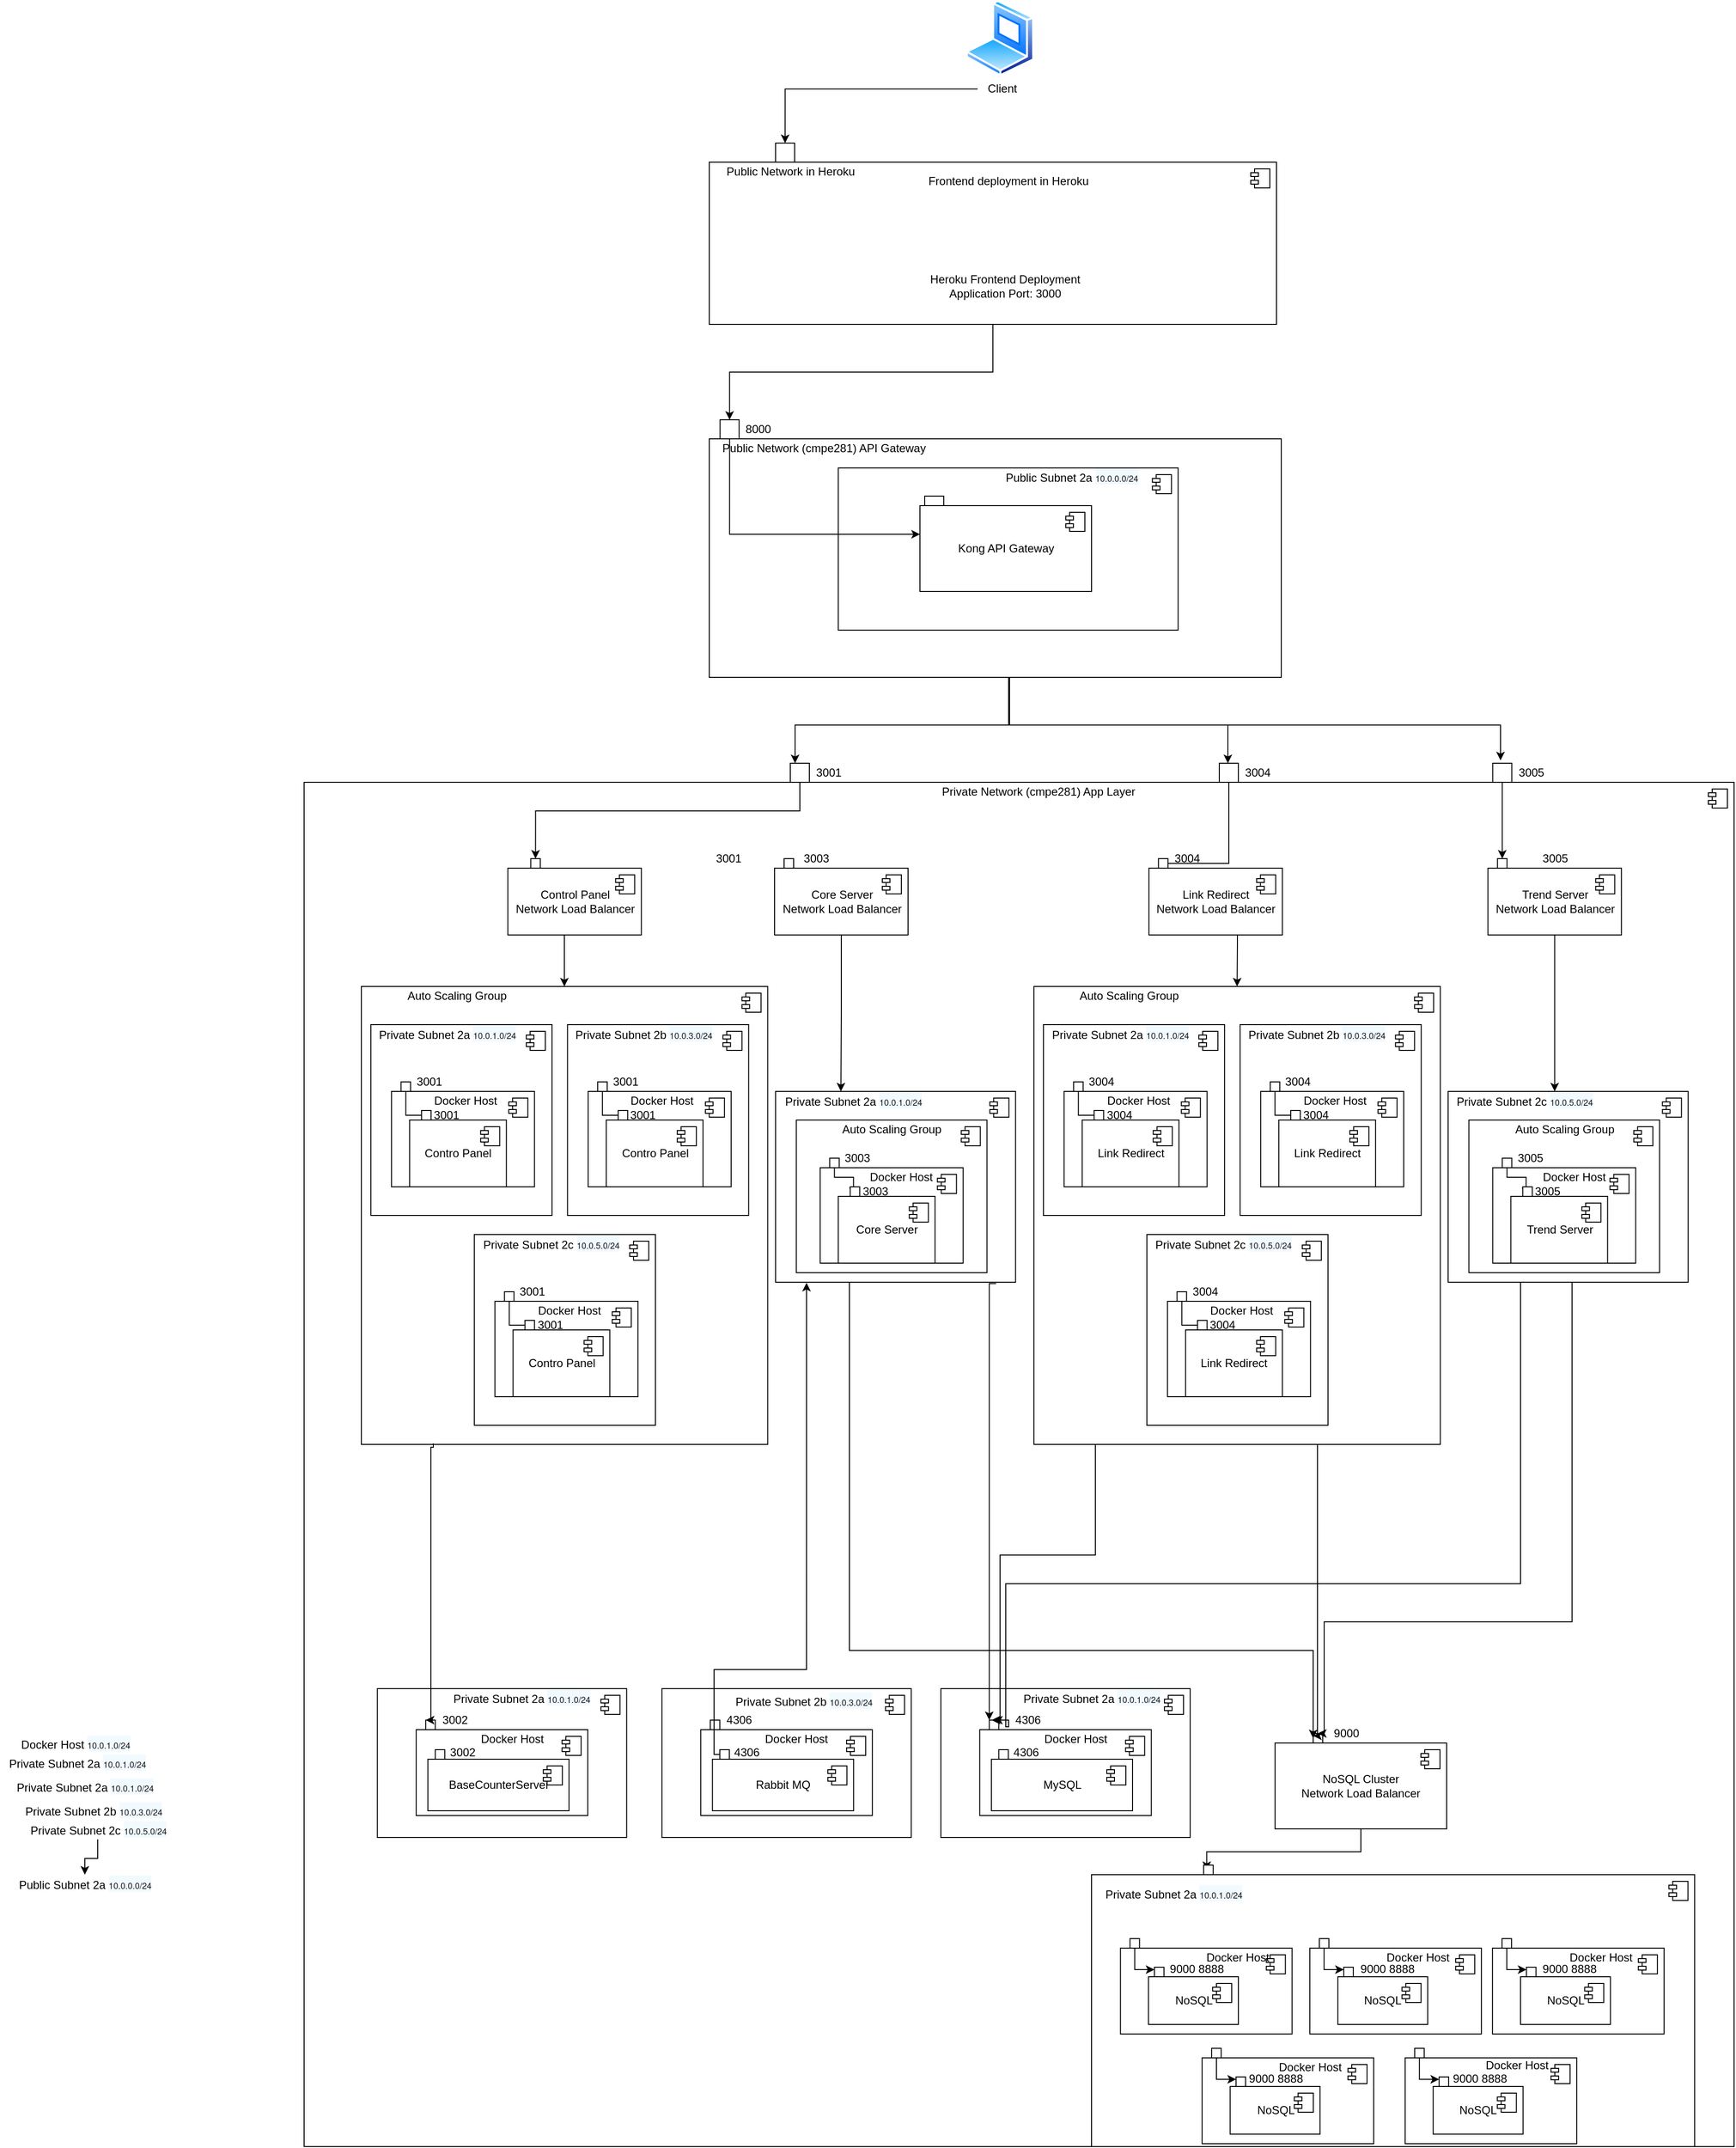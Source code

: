 <mxfile version="14.0.0" type="device"><diagram id="Ht1M8jgEwFfnCIfOTk4-" name="Page-1"><mxGraphModel dx="2564" dy="786" grid="1" gridSize="10" guides="1" tooltips="1" connect="1" arrows="1" fold="1" page="1" pageScale="1" pageWidth="1169" pageHeight="827" math="0" shadow="0"><root><mxCell id="0"/><mxCell id="1" parent="0"/><mxCell id="uphVBRtUcOa7mPSy8B3G-12" value="" style="html=1;dropTarget=0;" vertex="1" parent="1"><mxGeometry x="175" y="310" width="595" height="170" as="geometry"/></mxCell><mxCell id="uphVBRtUcOa7mPSy8B3G-13" value="" style="shape=module;jettyWidth=8;jettyHeight=4;" vertex="1" parent="uphVBRtUcOa7mPSy8B3G-12"><mxGeometry x="1" width="20" height="20" relative="1" as="geometry"><mxPoint x="-27" y="7" as="offset"/></mxGeometry></mxCell><mxCell id="uphVBRtUcOa7mPSy8B3G-14" value="Public Network in Heroku" style="text;html=1;align=center;verticalAlign=middle;resizable=0;points=[];autosize=1;" vertex="1" parent="1"><mxGeometry x="185" y="310" width="150" height="20" as="geometry"/></mxCell><mxCell id="uphVBRtUcOa7mPSy8B3G-15" value="" style="shape=image;html=1;verticalAlign=top;verticalLabelPosition=bottom;labelBackgroundColor=#ffffff;imageAspect=0;aspect=fixed;image=https://cdn1.iconfinder.com/data/icons/simple-icons/128/heroku-128-black.png" vertex="1" parent="1"><mxGeometry x="444" y="354" width="82" height="82" as="geometry"/></mxCell><mxCell id="uphVBRtUcOa7mPSy8B3G-16" value="Heroku Frontend Deployment&lt;br&gt;Application Port: 3000" style="text;html=1;align=center;verticalAlign=middle;resizable=0;points=[];autosize=1;" vertex="1" parent="1"><mxGeometry x="400" y="425" width="170" height="30" as="geometry"/></mxCell><mxCell id="uphVBRtUcOa7mPSy8B3G-20" value="" style="aspect=fixed;perimeter=ellipsePerimeter;html=1;align=center;shadow=0;dashed=0;spacingTop=3;image;image=img/lib/active_directory/laptop_client.svg;" vertex="1" parent="1"><mxGeometry x="444" y="140" width="72" height="80" as="geometry"/></mxCell><mxCell id="uphVBRtUcOa7mPSy8B3G-25" value="" style="edgeStyle=orthogonalEdgeStyle;rounded=0;orthogonalLoop=1;jettySize=auto;html=1;entryX=0.5;entryY=0;entryDx=0;entryDy=0;" edge="1" parent="1" source="uphVBRtUcOa7mPSy8B3G-21" target="uphVBRtUcOa7mPSy8B3G-978"><mxGeometry relative="1" as="geometry"/></mxCell><mxCell id="uphVBRtUcOa7mPSy8B3G-21" value="Client" style="text;html=1;align=center;verticalAlign=middle;resizable=0;points=[];autosize=1;" vertex="1" parent="1"><mxGeometry x="456.5" y="223.33" width="50" height="20" as="geometry"/></mxCell><mxCell id="uphVBRtUcOa7mPSy8B3G-28" value="" style="html=1;dropTarget=0;" vertex="1" parent="1"><mxGeometry x="175" y="600" width="600" height="250" as="geometry"/></mxCell><mxCell id="uphVBRtUcOa7mPSy8B3G-67" value="" style="edgeStyle=orthogonalEdgeStyle;rounded=0;orthogonalLoop=1;jettySize=auto;html=1;entryX=0.25;entryY=0;entryDx=0;entryDy=0;" edge="1" parent="1"><mxGeometry relative="1" as="geometry"><mxPoint x="490" y="850" as="sourcePoint"/><mxPoint x="265" y="940" as="targetPoint"/><Array as="points"><mxPoint x="490" y="900"/><mxPoint x="265" y="900"/></Array></mxGeometry></mxCell><mxCell id="uphVBRtUcOa7mPSy8B3G-70" value="" style="edgeStyle=orthogonalEdgeStyle;rounded=0;orthogonalLoop=1;jettySize=auto;html=1;entryX=0.5;entryY=0;entryDx=0;entryDy=0;" edge="1" parent="1"><mxGeometry relative="1" as="geometry"><mxPoint x="489" y="850" as="sourcePoint"/><mxPoint x="719" y="940" as="targetPoint"/><Array as="points"><mxPoint x="489" y="900"/><mxPoint x="719" y="900"/></Array></mxGeometry></mxCell><mxCell id="uphVBRtUcOa7mPSy8B3G-151" style="edgeStyle=orthogonalEdgeStyle;rounded=0;orthogonalLoop=1;jettySize=auto;html=1;" edge="1" parent="1" source="uphVBRtUcOa7mPSy8B3G-28"><mxGeometry relative="1" as="geometry"><mxPoint x="489.0" y="852.79" as="sourcePoint"/><mxPoint x="1005" y="937" as="targetPoint"/><Array as="points"><mxPoint x="489" y="900"/><mxPoint x="1005" y="900"/></Array></mxGeometry></mxCell><mxCell id="uphVBRtUcOa7mPSy8B3G-39" value="8000" style="text;html=1;align=center;verticalAlign=middle;resizable=0;points=[];autosize=1;" vertex="1" parent="1"><mxGeometry x="206.3" y="580" width="40" height="20" as="geometry"/></mxCell><mxCell id="uphVBRtUcOa7mPSy8B3G-37" value="" style="html=1;" vertex="1" parent="1"><mxGeometry x="186.3" y="580" width="20" height="20" as="geometry"/></mxCell><mxCell id="uphVBRtUcOa7mPSy8B3G-45" value="" style="edgeStyle=orthogonalEdgeStyle;rounded=0;orthogonalLoop=1;jettySize=auto;html=1;" edge="1" parent="1" source="uphVBRtUcOa7mPSy8B3G-12" target="uphVBRtUcOa7mPSy8B3G-37"><mxGeometry relative="1" as="geometry"><mxPoint x="485" y="480" as="sourcePoint"/><mxPoint x="480" y="575" as="targetPoint"/></mxGeometry></mxCell><mxCell id="uphVBRtUcOa7mPSy8B3G-52" value="" style="html=1;dropTarget=0;" vertex="1" parent="1"><mxGeometry x="-250" y="960" width="1500" height="1430" as="geometry"/></mxCell><mxCell id="uphVBRtUcOa7mPSy8B3G-53" value="" style="shape=module;jettyWidth=8;jettyHeight=4;" vertex="1" parent="uphVBRtUcOa7mPSy8B3G-52"><mxGeometry x="1" width="20" height="20" relative="1" as="geometry"><mxPoint x="-27" y="7" as="offset"/></mxGeometry></mxCell><mxCell id="uphVBRtUcOa7mPSy8B3G-72" value="" style="edgeStyle=orthogonalEdgeStyle;rounded=0;orthogonalLoop=1;jettySize=auto;html=1;entryX=0.5;entryY=0;entryDx=0;entryDy=0;" edge="1" parent="1" source="uphVBRtUcOa7mPSy8B3G-54" target="uphVBRtUcOa7mPSy8B3G-61"><mxGeometry relative="1" as="geometry"><Array as="points"><mxPoint x="270" y="990"/><mxPoint x="-7" y="990"/></Array></mxGeometry></mxCell><mxCell id="uphVBRtUcOa7mPSy8B3G-54" value="" style="html=1;" vertex="1" parent="1"><mxGeometry x="260" y="940" width="20" height="20" as="geometry"/></mxCell><mxCell id="uphVBRtUcOa7mPSy8B3G-71" value="" style="edgeStyle=orthogonalEdgeStyle;rounded=0;orthogonalLoop=1;jettySize=auto;html=1;entryX=0.5;entryY=0;entryDx=0;entryDy=0;" edge="1" parent="1" source="uphVBRtUcOa7mPSy8B3G-55" target="uphVBRtUcOa7mPSy8B3G-62"><mxGeometry relative="1" as="geometry"><Array as="points"><mxPoint x="720" y="1045"/></Array></mxGeometry></mxCell><mxCell id="uphVBRtUcOa7mPSy8B3G-55" value="" style="html=1;" vertex="1" parent="1"><mxGeometry x="710" y="940" width="20" height="20" as="geometry"/></mxCell><mxCell id="uphVBRtUcOa7mPSy8B3G-825" style="edgeStyle=orthogonalEdgeStyle;rounded=0;orthogonalLoop=1;jettySize=auto;html=1;entryX=0.5;entryY=0;entryDx=0;entryDy=0;" edge="1" parent="1" source="uphVBRtUcOa7mPSy8B3G-56" target="uphVBRtUcOa7mPSy8B3G-763"><mxGeometry relative="1" as="geometry"><Array as="points"><mxPoint x="729" y="1130"/><mxPoint x="729" y="1130"/></Array></mxGeometry></mxCell><mxCell id="uphVBRtUcOa7mPSy8B3G-56" value="Link Redirect&lt;br&gt;Network Load Balancer" style="html=1;dropTarget=0;" vertex="1" parent="1"><mxGeometry x="636.18" y="1050" width="140" height="70" as="geometry"/></mxCell><mxCell id="uphVBRtUcOa7mPSy8B3G-57" value="" style="shape=module;jettyWidth=8;jettyHeight=4;" vertex="1" parent="uphVBRtUcOa7mPSy8B3G-56"><mxGeometry x="1" width="20" height="20" relative="1" as="geometry"><mxPoint x="-27" y="7" as="offset"/></mxGeometry></mxCell><mxCell id="uphVBRtUcOa7mPSy8B3G-360" value="" style="edgeStyle=orthogonalEdgeStyle;rounded=0;orthogonalLoop=1;jettySize=auto;html=1;" edge="1" parent="1" source="uphVBRtUcOa7mPSy8B3G-59" target="uphVBRtUcOa7mPSy8B3G-535"><mxGeometry relative="1" as="geometry"><mxPoint x="31" y="1170" as="targetPoint"/><Array as="points"><mxPoint x="23" y="1130"/><mxPoint x="23" y="1130"/></Array></mxGeometry></mxCell><mxCell id="uphVBRtUcOa7mPSy8B3G-59" value="Control Panel&lt;br&gt;Network Load Balancer" style="html=1;dropTarget=0;" vertex="1" parent="1"><mxGeometry x="-36.25" y="1050" width="140" height="70" as="geometry"/></mxCell><mxCell id="uphVBRtUcOa7mPSy8B3G-60" value="" style="shape=module;jettyWidth=8;jettyHeight=4;" vertex="1" parent="uphVBRtUcOa7mPSy8B3G-59"><mxGeometry x="1" width="20" height="20" relative="1" as="geometry"><mxPoint x="-27" y="7" as="offset"/></mxGeometry></mxCell><mxCell id="uphVBRtUcOa7mPSy8B3G-61" value="" style="html=1;" vertex="1" parent="1"><mxGeometry x="-12.25" y="1040" width="10" height="10" as="geometry"/></mxCell><mxCell id="uphVBRtUcOa7mPSy8B3G-62" value="" style="html=1;" vertex="1" parent="1"><mxGeometry x="646.18" y="1040" width="10" height="10" as="geometry"/></mxCell><mxCell id="uphVBRtUcOa7mPSy8B3G-73" value="3001&lt;br&gt;" style="text;html=1;align=center;verticalAlign=middle;resizable=0;points=[];autosize=1;" vertex="1" parent="1"><mxGeometry x="280" y="940" width="40" height="20" as="geometry"/></mxCell><mxCell id="uphVBRtUcOa7mPSy8B3G-74" value="3004" style="text;html=1;align=center;verticalAlign=middle;resizable=0;points=[];autosize=1;" vertex="1" parent="1"><mxGeometry x="656.18" y="1030" width="40" height="20" as="geometry"/></mxCell><mxCell id="uphVBRtUcOa7mPSy8B3G-75" value="3004" style="text;html=1;align=center;verticalAlign=middle;resizable=0;points=[];autosize=1;" vertex="1" parent="1"><mxGeometry x="730" y="940" width="40" height="20" as="geometry"/></mxCell><mxCell id="uphVBRtUcOa7mPSy8B3G-76" value="3001&lt;br&gt;" style="text;html=1;align=center;verticalAlign=middle;resizable=0;points=[];autosize=1;" vertex="1" parent="1"><mxGeometry x="175" y="1030" width="40" height="20" as="geometry"/></mxCell><mxCell id="uphVBRtUcOa7mPSy8B3G-81" value="Private Network (cmpe281) App Layer" style="text;html=1;align=center;verticalAlign=middle;resizable=0;points=[];autosize=1;" vertex="1" parent="1"><mxGeometry x="410" y="960" width="220" height="20" as="geometry"/></mxCell><mxCell id="uphVBRtUcOa7mPSy8B3G-983" style="edgeStyle=orthogonalEdgeStyle;rounded=0;orthogonalLoop=1;jettySize=auto;html=1;entryX=0.191;entryY=-0.017;entryDx=0;entryDy=0;entryPerimeter=0;" edge="1" parent="1" source="uphVBRtUcOa7mPSy8B3G-86" target="uphVBRtUcOa7mPSy8B3G-855"><mxGeometry relative="1" as="geometry"/></mxCell><mxCell id="uphVBRtUcOa7mPSy8B3G-86" value="NoSQL Cluster&lt;br&gt;Network Load Balancer" style="html=1;dropTarget=0;" vertex="1" parent="1"><mxGeometry x="768.48" y="1967" width="180" height="90" as="geometry"/></mxCell><mxCell id="uphVBRtUcOa7mPSy8B3G-87" value="" style="shape=module;jettyWidth=8;jettyHeight=4;" vertex="1" parent="uphVBRtUcOa7mPSy8B3G-86"><mxGeometry x="1" width="20" height="20" relative="1" as="geometry"><mxPoint x="-27" y="7" as="offset"/></mxGeometry></mxCell><mxCell id="uphVBRtUcOa7mPSy8B3G-94" value="" style="html=1;" vertex="1" parent="1"><mxGeometry x="808.48" y="1957" width="10" height="10" as="geometry"/></mxCell><mxCell id="uphVBRtUcOa7mPSy8B3G-140" value="9000" style="text;html=1;align=center;verticalAlign=middle;resizable=0;points=[];autosize=1;" vertex="1" parent="1"><mxGeometry x="823.48" y="1947" width="40" height="20" as="geometry"/></mxCell><mxCell id="uphVBRtUcOa7mPSy8B3G-361" value="" style="edgeStyle=orthogonalEdgeStyle;rounded=0;orthogonalLoop=1;jettySize=auto;html=1;entryX=0.422;entryY=0;entryDx=0;entryDy=0;entryPerimeter=0;" edge="1" parent="1" source="uphVBRtUcOa7mPSy8B3G-143" target="uphVBRtUcOa7mPSy8B3G-749"><mxGeometry relative="1" as="geometry"><mxPoint x="313.59" y="1244.58" as="targetPoint"/></mxGeometry></mxCell><mxCell id="uphVBRtUcOa7mPSy8B3G-143" value="Core Server&lt;br&gt;Network Load Balancer" style="html=1;dropTarget=0;" vertex="1" parent="1"><mxGeometry x="243.5" y="1050" width="140" height="70" as="geometry"/></mxCell><mxCell id="uphVBRtUcOa7mPSy8B3G-144" value="" style="shape=module;jettyWidth=8;jettyHeight=4;" vertex="1" parent="uphVBRtUcOa7mPSy8B3G-143"><mxGeometry x="1" width="20" height="20" relative="1" as="geometry"><mxPoint x="-27" y="7" as="offset"/></mxGeometry></mxCell><mxCell id="uphVBRtUcOa7mPSy8B3G-833" style="edgeStyle=orthogonalEdgeStyle;rounded=0;orthogonalLoop=1;jettySize=auto;html=1;" edge="1" parent="1" source="uphVBRtUcOa7mPSy8B3G-145" target="uphVBRtUcOa7mPSy8B3G-821"><mxGeometry relative="1" as="geometry"><Array as="points"><mxPoint x="1062" y="1250"/><mxPoint x="1062" y="1250"/></Array></mxGeometry></mxCell><mxCell id="uphVBRtUcOa7mPSy8B3G-145" value="Trend Server&lt;br&gt;Network Load Balancer" style="html=1;dropTarget=0;" vertex="1" parent="1"><mxGeometry x="991.8" y="1050" width="140" height="70" as="geometry"/></mxCell><mxCell id="uphVBRtUcOa7mPSy8B3G-146" value="" style="shape=module;jettyWidth=8;jettyHeight=4;" vertex="1" parent="uphVBRtUcOa7mPSy8B3G-145"><mxGeometry x="1" width="20" height="20" relative="1" as="geometry"><mxPoint x="-27" y="7" as="offset"/></mxGeometry></mxCell><mxCell id="uphVBRtUcOa7mPSy8B3G-147" value="3005" style="text;html=1;align=center;verticalAlign=middle;resizable=0;points=[];autosize=1;" vertex="1" parent="1"><mxGeometry x="1041.8" y="1030" width="40" height="20" as="geometry"/></mxCell><mxCell id="uphVBRtUcOa7mPSy8B3G-148" value="" style="html=1;" vertex="1" parent="1"><mxGeometry x="1001.8" y="1040" width="10" height="10" as="geometry"/></mxCell><mxCell id="uphVBRtUcOa7mPSy8B3G-834" value="" style="edgeStyle=orthogonalEdgeStyle;rounded=0;orthogonalLoop=1;jettySize=auto;html=1;" edge="1" parent="1" source="uphVBRtUcOa7mPSy8B3G-149" target="uphVBRtUcOa7mPSy8B3G-148"><mxGeometry relative="1" as="geometry"/></mxCell><mxCell id="uphVBRtUcOa7mPSy8B3G-149" value="" style="html=1;" vertex="1" parent="1"><mxGeometry x="996.8" y="940" width="20" height="20" as="geometry"/></mxCell><mxCell id="uphVBRtUcOa7mPSy8B3G-150" value="3005" style="text;html=1;align=center;verticalAlign=middle;resizable=0;points=[];autosize=1;" vertex="1" parent="1"><mxGeometry x="1016.8" y="940" width="40" height="20" as="geometry"/></mxCell><mxCell id="uphVBRtUcOa7mPSy8B3G-154" value="" style="html=1;" vertex="1" parent="1"><mxGeometry x="253.5" y="1040" width="10" height="10" as="geometry"/></mxCell><mxCell id="uphVBRtUcOa7mPSy8B3G-155" value="3003" style="text;html=1;align=center;verticalAlign=middle;resizable=0;points=[];autosize=1;" vertex="1" parent="1"><mxGeometry x="267" y="1030" width="40" height="20" as="geometry"/></mxCell><mxCell id="uphVBRtUcOa7mPSy8B3G-374" style="edgeStyle=orthogonalEdgeStyle;rounded=0;orthogonalLoop=1;jettySize=auto;html=1;entryX=0;entryY=0.5;entryDx=0;entryDy=0;" edge="1" parent="1" source="uphVBRtUcOa7mPSy8B3G-747" target="uphVBRtUcOa7mPSy8B3G-94"><mxGeometry relative="1" as="geometry"><mxPoint x="321.93" y="1665" as="sourcePoint"/><Array as="points"><mxPoint x="322" y="1870"/><mxPoint x="809" y="1870"/></Array></mxGeometry></mxCell><mxCell id="uphVBRtUcOa7mPSy8B3G-376" value="" style="edgeStyle=orthogonalEdgeStyle;rounded=0;orthogonalLoop=1;jettySize=auto;html=1;entryX=0;entryY=0.25;entryDx=0;entryDy=0;" edge="1" parent="1" source="uphVBRtUcOa7mPSy8B3G-763" target="uphVBRtUcOa7mPSy8B3G-94"><mxGeometry relative="1" as="geometry"><mxPoint x="587.24" y="1730.29" as="sourcePoint"/><Array as="points"><mxPoint x="813" y="1960"/></Array></mxGeometry></mxCell><mxCell id="uphVBRtUcOa7mPSy8B3G-375" value="" style="edgeStyle=orthogonalEdgeStyle;rounded=0;orthogonalLoop=1;jettySize=auto;html=1;entryX=0.5;entryY=0;entryDx=0;entryDy=0;exitX=0.5;exitY=1;exitDx=0;exitDy=0;" edge="1" parent="1" source="uphVBRtUcOa7mPSy8B3G-805" target="uphVBRtUcOa7mPSy8B3G-94"><mxGeometry relative="1" as="geometry"><mxPoint x="903.18" y="1660" as="sourcePoint"/><Array as="points"><mxPoint x="1080" y="1484"/><mxPoint x="1080" y="1840"/><mxPoint x="820" y="1840"/><mxPoint x="820" y="1957"/></Array></mxGeometry></mxCell><mxCell id="uphVBRtUcOa7mPSy8B3G-535" value="" style="html=1;dropTarget=0;" vertex="1" parent="1"><mxGeometry x="-189.95" y="1174" width="426.25" height="480" as="geometry"/></mxCell><mxCell id="uphVBRtUcOa7mPSy8B3G-536" value="" style="shape=module;jettyWidth=8;jettyHeight=4;" vertex="1" parent="uphVBRtUcOa7mPSy8B3G-535"><mxGeometry x="1" width="20" height="20" relative="1" as="geometry"><mxPoint x="-27" y="7" as="offset"/></mxGeometry></mxCell><mxCell id="uphVBRtUcOa7mPSy8B3G-547" value="Auto Scaling Group" style="text;html=1;align=center;verticalAlign=middle;resizable=0;points=[];autosize=1;" vertex="1" parent="1"><mxGeometry x="-150.2" y="1174" width="120" height="20" as="geometry"/></mxCell><mxCell id="uphVBRtUcOa7mPSy8B3G-568" value="&amp;laquo;Annotation&amp;raquo;&lt;br/&gt;&lt;b&gt;Component&lt;/b&gt;" style="html=1;dropTarget=0;" vertex="1" parent="1"><mxGeometry x="-71.45" y="1434" width="190" height="200" as="geometry"/></mxCell><mxCell id="uphVBRtUcOa7mPSy8B3G-569" value="" style="shape=module;jettyWidth=8;jettyHeight=4;" vertex="1" parent="uphVBRtUcOa7mPSy8B3G-568"><mxGeometry x="1" width="20" height="20" relative="1" as="geometry"><mxPoint x="-27" y="7" as="offset"/></mxGeometry></mxCell><mxCell id="uphVBRtUcOa7mPSy8B3G-570" value="" style="html=1;dropTarget=0;" vertex="1" parent="1"><mxGeometry x="-49.82" y="1504" width="150" height="100" as="geometry"/></mxCell><mxCell id="uphVBRtUcOa7mPSy8B3G-571" value="" style="shape=module;jettyWidth=8;jettyHeight=4;" vertex="1" parent="uphVBRtUcOa7mPSy8B3G-570"><mxGeometry x="1" width="20" height="20" relative="1" as="geometry"><mxPoint x="-27" y="7" as="offset"/></mxGeometry></mxCell><mxCell id="uphVBRtUcOa7mPSy8B3G-572" value="Contro Panel" style="html=1;dropTarget=0;" vertex="1" parent="1"><mxGeometry x="-30.82" y="1534" width="101.5" height="70" as="geometry"/></mxCell><mxCell id="uphVBRtUcOa7mPSy8B3G-573" value="" style="shape=module;jettyWidth=8;jettyHeight=4;" vertex="1" parent="uphVBRtUcOa7mPSy8B3G-572"><mxGeometry x="1" width="20" height="20" relative="1" as="geometry"><mxPoint x="-27" y="7" as="offset"/></mxGeometry></mxCell><mxCell id="uphVBRtUcOa7mPSy8B3G-574" value="Docker Host" style="text;html=1;align=center;verticalAlign=middle;resizable=0;points=[];autosize=1;" vertex="1" parent="1"><mxGeometry x="-12.32" y="1504" width="80" height="20" as="geometry"/></mxCell><mxCell id="uphVBRtUcOa7mPSy8B3G-575" value="" style="edgeStyle=orthogonalEdgeStyle;rounded=0;orthogonalLoop=1;jettySize=auto;html=1;" edge="1" parent="1" source="uphVBRtUcOa7mPSy8B3G-576" target="uphVBRtUcOa7mPSy8B3G-572"><mxGeometry relative="1" as="geometry"><Array as="points"><mxPoint x="-34.45" y="1529"/><mxPoint x="-14.45" y="1529"/></Array></mxGeometry></mxCell><mxCell id="uphVBRtUcOa7mPSy8B3G-576" value="" style="html=1;" vertex="1" parent="1"><mxGeometry x="-39.82" y="1494" width="10" height="10" as="geometry"/></mxCell><mxCell id="uphVBRtUcOa7mPSy8B3G-577" value="" style="html=1;" vertex="1" parent="1"><mxGeometry x="-18.32" y="1524" width="10" height="10" as="geometry"/></mxCell><mxCell id="uphVBRtUcOa7mPSy8B3G-578" value="3001&lt;br&gt;" style="text;html=1;align=center;verticalAlign=middle;resizable=0;points=[];autosize=1;" vertex="1" parent="1"><mxGeometry x="-30.82" y="1484" width="40" height="20" as="geometry"/></mxCell><mxCell id="uphVBRtUcOa7mPSy8B3G-579" value="3001&lt;br&gt;" style="text;html=1;align=center;verticalAlign=middle;resizable=0;points=[];autosize=1;" vertex="1" parent="1"><mxGeometry x="-12.32" y="1519" width="40" height="20" as="geometry"/></mxCell><mxCell id="uphVBRtUcOa7mPSy8B3G-580" value="Docker Host&amp;nbsp;&lt;span style=&quot;color: rgb(22 , 25 , 31) ; font-family: &amp;#34;amazon ember&amp;#34; , &amp;#34;helvetica neue&amp;#34; , &amp;#34;roboto&amp;#34; , &amp;#34;arial&amp;#34; , sans-serif ; background-color: rgb(241 , 250 , 255)&quot;&gt;&lt;font style=&quot;font-size: 9px&quot;&gt;10.0.1.0/24&lt;/font&gt;&lt;/span&gt;" style="text;html=1;align=center;verticalAlign=middle;resizable=0;points=[];autosize=1;" vertex="1" parent="1"><mxGeometry x="-555" y="1958" width="130" height="20" as="geometry"/></mxCell><mxCell id="uphVBRtUcOa7mPSy8B3G-581" value="Private Subnet 2a&amp;nbsp;&lt;span style=&quot;color: rgb(22 , 25 , 31) ; font-family: &amp;#34;amazon ember&amp;#34; , &amp;#34;helvetica neue&amp;#34; , &amp;#34;roboto&amp;#34; , &amp;#34;arial&amp;#34; , sans-serif ; background-color: rgb(241 , 250 , 255)&quot;&gt;&lt;font style=&quot;font-size: 9px&quot;&gt;10.0.1.0/24&lt;/font&gt;&lt;/span&gt;" style="text;html=1;align=center;verticalAlign=middle;resizable=0;points=[];autosize=1;" vertex="1" parent="1"><mxGeometry x="-560" y="2003" width="160" height="20" as="geometry"/></mxCell><mxCell id="uphVBRtUcOa7mPSy8B3G-583" value="&lt;span style=&quot;color: rgba(0 , 0 , 0 , 0) ; font-family: monospace ; font-size: 0px&quot;&gt;%3CmxGraphModel%3E%3Croot%3E%3CmxCell%20id%3D%220%22%2F%3E%3CmxCell%20id%3D%221%22%20parent%3D%220%22%2F%3E%3CmxCell%20id%3D%222%22%20value%3D%22%22%20style%3D%22edgeStyle%3DorthogonalEdgeStyle%3Brounded%3D0%3BorthogonalLoop%3D1%3BjettySize%3Dauto%3Bhtml%3D1%3B%22%20edge%3D%221%22%20parent%3D%221%22%3E%3CmxGeometry%20relative%3D%221%22%20as%3D%22geometry%22%3E%3CmxPoint%20x%3D%22-271.9%22%20y%3D%222085%22%20as%3D%22sourcePoint%22%2F%3E%3CmxPoint%20x%3D%22-240%22%20y%3D%222140%22%20as%3D%22targetPoint%22%2F%3E%3C%2FmxGeometry%3E%3C%2FmxCell%3E%3C%2Froot%3E%3C%2FmxGraphModel%3E&lt;/span&gt;" style="text;html=1;align=center;verticalAlign=middle;resizable=0;points=[];autosize=1;" vertex="1" parent="1"><mxGeometry x="-508.13" y="2028" width="20" height="20" as="geometry"/></mxCell><mxCell id="uphVBRtUcOa7mPSy8B3G-584" value="Private Subnet 2b&amp;nbsp;&lt;span style=&quot;color: rgb(22 , 25 , 31) ; font-family: &amp;#34;amazon ember&amp;#34; , &amp;#34;helvetica neue&amp;#34; , &amp;#34;roboto&amp;#34; , &amp;#34;arial&amp;#34; , sans-serif ; background-color: rgb(241 , 250 , 255)&quot;&gt;&lt;font style=&quot;font-size: 9px&quot;&gt;10.0.3.0/24&lt;/font&gt;&lt;/span&gt;" style="text;html=1;align=center;verticalAlign=middle;resizable=0;points=[];autosize=1;" vertex="1" parent="1"><mxGeometry x="-551.5" y="2028" width="160" height="20" as="geometry"/></mxCell><mxCell id="uphVBRtUcOa7mPSy8B3G-585" value="Private Subnet 2c&amp;nbsp;&lt;span style=&quot;color: rgb(22 , 25 , 31) ; font-family: &amp;#34;amazon ember&amp;#34; , &amp;#34;helvetica neue&amp;#34; , &amp;#34;roboto&amp;#34; , &amp;#34;arial&amp;#34; , sans-serif ; background-color: rgb(241 , 250 , 255)&quot;&gt;&lt;font style=&quot;font-size: 9px&quot;&gt;10.0.5.0/24&lt;/font&gt;&lt;/span&gt;" style="text;html=1;align=center;verticalAlign=middle;resizable=0;points=[];autosize=1;" vertex="1" parent="1"><mxGeometry x="-71.45" y="1434" width="160" height="20" as="geometry"/></mxCell><mxCell id="uphVBRtUcOa7mPSy8B3G-858" value="" style="edgeStyle=orthogonalEdgeStyle;rounded=0;orthogonalLoop=1;jettySize=auto;html=1;" edge="1" parent="1" source="uphVBRtUcOa7mPSy8B3G-614" target="uphVBRtUcOa7mPSy8B3G-836"><mxGeometry relative="1" as="geometry"/></mxCell><mxCell id="uphVBRtUcOa7mPSy8B3G-614" value="Private Subnet 2c&amp;nbsp;&lt;span style=&quot;color: rgb(22 , 25 , 31) ; font-family: &amp;#34;amazon ember&amp;#34; , &amp;#34;helvetica neue&amp;#34; , &amp;#34;roboto&amp;#34; , &amp;#34;arial&amp;#34; , sans-serif ; background-color: rgb(241 , 250 , 255)&quot;&gt;&lt;font style=&quot;font-size: 9px&quot;&gt;10.0.5.0/24&lt;/font&gt;&lt;/span&gt;" style="text;html=1;align=center;verticalAlign=middle;resizable=0;points=[];autosize=1;" vertex="1" parent="1"><mxGeometry x="-546.5" y="2048" width="160" height="20" as="geometry"/></mxCell><mxCell id="uphVBRtUcOa7mPSy8B3G-616" value="&amp;laquo;Annotation&amp;raquo;&lt;br/&gt;&lt;b&gt;Component&lt;/b&gt;" style="html=1;dropTarget=0;" vertex="1" parent="1"><mxGeometry x="-179.95" y="1214" width="190" height="200" as="geometry"/></mxCell><mxCell id="uphVBRtUcOa7mPSy8B3G-617" value="" style="shape=module;jettyWidth=8;jettyHeight=4;" vertex="1" parent="uphVBRtUcOa7mPSy8B3G-616"><mxGeometry x="1" width="20" height="20" relative="1" as="geometry"><mxPoint x="-27" y="7" as="offset"/></mxGeometry></mxCell><mxCell id="uphVBRtUcOa7mPSy8B3G-618" value="" style="html=1;dropTarget=0;" vertex="1" parent="1"><mxGeometry x="-158.32" y="1284" width="150" height="100" as="geometry"/></mxCell><mxCell id="uphVBRtUcOa7mPSy8B3G-619" value="" style="shape=module;jettyWidth=8;jettyHeight=4;" vertex="1" parent="uphVBRtUcOa7mPSy8B3G-618"><mxGeometry x="1" width="20" height="20" relative="1" as="geometry"><mxPoint x="-27" y="7" as="offset"/></mxGeometry></mxCell><mxCell id="uphVBRtUcOa7mPSy8B3G-620" value="Contro Panel" style="html=1;dropTarget=0;" vertex="1" parent="1"><mxGeometry x="-139.32" y="1314" width="101.5" height="70" as="geometry"/></mxCell><mxCell id="uphVBRtUcOa7mPSy8B3G-621" value="" style="shape=module;jettyWidth=8;jettyHeight=4;" vertex="1" parent="uphVBRtUcOa7mPSy8B3G-620"><mxGeometry x="1" width="20" height="20" relative="1" as="geometry"><mxPoint x="-27" y="7" as="offset"/></mxGeometry></mxCell><mxCell id="uphVBRtUcOa7mPSy8B3G-622" value="Docker Host" style="text;html=1;align=center;verticalAlign=middle;resizable=0;points=[];autosize=1;" vertex="1" parent="1"><mxGeometry x="-120.82" y="1284" width="80" height="20" as="geometry"/></mxCell><mxCell id="uphVBRtUcOa7mPSy8B3G-623" value="" style="edgeStyle=orthogonalEdgeStyle;rounded=0;orthogonalLoop=1;jettySize=auto;html=1;" edge="1" parent="1" source="uphVBRtUcOa7mPSy8B3G-624" target="uphVBRtUcOa7mPSy8B3G-620"><mxGeometry relative="1" as="geometry"><Array as="points"><mxPoint x="-142.95" y="1309"/><mxPoint x="-122.95" y="1309"/></Array></mxGeometry></mxCell><mxCell id="uphVBRtUcOa7mPSy8B3G-624" value="" style="html=1;" vertex="1" parent="1"><mxGeometry x="-148.32" y="1274" width="10" height="10" as="geometry"/></mxCell><mxCell id="uphVBRtUcOa7mPSy8B3G-625" value="" style="html=1;" vertex="1" parent="1"><mxGeometry x="-126.82" y="1304" width="10" height="10" as="geometry"/></mxCell><mxCell id="uphVBRtUcOa7mPSy8B3G-626" value="3001&lt;br&gt;" style="text;html=1;align=center;verticalAlign=middle;resizable=0;points=[];autosize=1;" vertex="1" parent="1"><mxGeometry x="-139.32" y="1264" width="40" height="20" as="geometry"/></mxCell><mxCell id="uphVBRtUcOa7mPSy8B3G-627" value="3001&lt;br&gt;" style="text;html=1;align=center;verticalAlign=middle;resizable=0;points=[];autosize=1;" vertex="1" parent="1"><mxGeometry x="-120.82" y="1299" width="40" height="20" as="geometry"/></mxCell><mxCell id="uphVBRtUcOa7mPSy8B3G-628" value="Private Subnet 2a&amp;nbsp;&lt;span style=&quot;color: rgb(22 , 25 , 31) ; font-family: &amp;#34;amazon ember&amp;#34; , &amp;#34;helvetica neue&amp;#34; , &amp;#34;roboto&amp;#34; , &amp;#34;arial&amp;#34; , sans-serif ; background-color: rgb(241 , 250 , 255)&quot;&gt;&lt;font style=&quot;font-size: 9px&quot;&gt;10.0.1.0/24&lt;/font&gt;&lt;/span&gt;" style="text;html=1;align=center;verticalAlign=middle;resizable=0;points=[];autosize=1;" vertex="1" parent="1"><mxGeometry x="-179.95" y="1214" width="160" height="20" as="geometry"/></mxCell><mxCell id="uphVBRtUcOa7mPSy8B3G-629" value="&amp;laquo;Annotation&amp;raquo;&lt;br/&gt;&lt;b&gt;Component&lt;/b&gt;" style="html=1;dropTarget=0;" vertex="1" parent="1"><mxGeometry x="26.3" y="1214" width="190" height="200" as="geometry"/></mxCell><mxCell id="uphVBRtUcOa7mPSy8B3G-630" value="" style="shape=module;jettyWidth=8;jettyHeight=4;" vertex="1" parent="uphVBRtUcOa7mPSy8B3G-629"><mxGeometry x="1" width="20" height="20" relative="1" as="geometry"><mxPoint x="-27" y="7" as="offset"/></mxGeometry></mxCell><mxCell id="uphVBRtUcOa7mPSy8B3G-631" value="" style="html=1;dropTarget=0;" vertex="1" parent="1"><mxGeometry x="47.93" y="1284" width="150" height="100" as="geometry"/></mxCell><mxCell id="uphVBRtUcOa7mPSy8B3G-632" value="" style="shape=module;jettyWidth=8;jettyHeight=4;" vertex="1" parent="uphVBRtUcOa7mPSy8B3G-631"><mxGeometry x="1" width="20" height="20" relative="1" as="geometry"><mxPoint x="-27" y="7" as="offset"/></mxGeometry></mxCell><mxCell id="uphVBRtUcOa7mPSy8B3G-633" value="Contro Panel" style="html=1;dropTarget=0;" vertex="1" parent="1"><mxGeometry x="66.93" y="1314" width="101.5" height="70" as="geometry"/></mxCell><mxCell id="uphVBRtUcOa7mPSy8B3G-634" value="" style="shape=module;jettyWidth=8;jettyHeight=4;" vertex="1" parent="uphVBRtUcOa7mPSy8B3G-633"><mxGeometry x="1" width="20" height="20" relative="1" as="geometry"><mxPoint x="-27" y="7" as="offset"/></mxGeometry></mxCell><mxCell id="uphVBRtUcOa7mPSy8B3G-635" value="Docker Host" style="text;html=1;align=center;verticalAlign=middle;resizable=0;points=[];autosize=1;" vertex="1" parent="1"><mxGeometry x="85.43" y="1284" width="80" height="20" as="geometry"/></mxCell><mxCell id="uphVBRtUcOa7mPSy8B3G-636" value="" style="edgeStyle=orthogonalEdgeStyle;rounded=0;orthogonalLoop=1;jettySize=auto;html=1;" edge="1" parent="1" source="uphVBRtUcOa7mPSy8B3G-637" target="uphVBRtUcOa7mPSy8B3G-633"><mxGeometry relative="1" as="geometry"><Array as="points"><mxPoint x="63.3" y="1309"/><mxPoint x="83.3" y="1309"/></Array></mxGeometry></mxCell><mxCell id="uphVBRtUcOa7mPSy8B3G-637" value="" style="html=1;" vertex="1" parent="1"><mxGeometry x="57.93" y="1274" width="10" height="10" as="geometry"/></mxCell><mxCell id="uphVBRtUcOa7mPSy8B3G-638" value="" style="html=1;" vertex="1" parent="1"><mxGeometry x="79.43" y="1304" width="10" height="10" as="geometry"/></mxCell><mxCell id="uphVBRtUcOa7mPSy8B3G-639" value="3001&lt;br&gt;" style="text;html=1;align=center;verticalAlign=middle;resizable=0;points=[];autosize=1;" vertex="1" parent="1"><mxGeometry x="66.93" y="1264" width="40" height="20" as="geometry"/></mxCell><mxCell id="uphVBRtUcOa7mPSy8B3G-640" value="3001&lt;br&gt;" style="text;html=1;align=center;verticalAlign=middle;resizable=0;points=[];autosize=1;" vertex="1" parent="1"><mxGeometry x="85.43" y="1299" width="40" height="20" as="geometry"/></mxCell><mxCell id="uphVBRtUcOa7mPSy8B3G-641" value="Private Subnet 2b&amp;nbsp;&lt;span style=&quot;color: rgb(22 , 25 , 31) ; font-family: &amp;#34;amazon ember&amp;#34; , &amp;#34;helvetica neue&amp;#34; , &amp;#34;roboto&amp;#34; , &amp;#34;arial&amp;#34; , sans-serif ; background-color: rgb(241 , 250 , 255)&quot;&gt;&lt;font style=&quot;font-size: 9px&quot;&gt;10.0.3.0/24&lt;/font&gt;&lt;/span&gt;" style="text;html=1;align=center;verticalAlign=middle;resizable=0;points=[];autosize=1;" vertex="1" parent="1"><mxGeometry x="26.3" y="1214" width="160" height="20" as="geometry"/></mxCell><mxCell id="uphVBRtUcOa7mPSy8B3G-747" value="" style="html=1;dropTarget=0;" vertex="1" parent="1"><mxGeometry x="244.55" y="1284" width="251.75" height="200" as="geometry"/></mxCell><mxCell id="uphVBRtUcOa7mPSy8B3G-748" value="" style="shape=module;jettyWidth=8;jettyHeight=4;" vertex="1" parent="uphVBRtUcOa7mPSy8B3G-747"><mxGeometry x="1" width="20" height="20" relative="1" as="geometry"><mxPoint x="-27" y="7" as="offset"/></mxGeometry></mxCell><mxCell id="uphVBRtUcOa7mPSy8B3G-749" value="Private Subnet 2a&amp;nbsp;&lt;span style=&quot;color: rgb(22 , 25 , 31) ; font-family: &amp;#34;amazon ember&amp;#34; , &amp;#34;helvetica neue&amp;#34; , &amp;#34;roboto&amp;#34; , &amp;#34;arial&amp;#34; , sans-serif ; background-color: rgb(241 , 250 , 255)&quot;&gt;&lt;font style=&quot;font-size: 9px&quot;&gt;10.0.1.0/24&lt;/font&gt;&lt;/span&gt;" style="text;html=1;align=center;verticalAlign=middle;resizable=0;points=[];autosize=1;" vertex="1" parent="1"><mxGeometry x="245.55" y="1284" width="160" height="20" as="geometry"/></mxCell><mxCell id="uphVBRtUcOa7mPSy8B3G-750" value="" style="html=1;dropTarget=0;" vertex="1" parent="1"><mxGeometry x="266.3" y="1314" width="200" height="160" as="geometry"/></mxCell><mxCell id="uphVBRtUcOa7mPSy8B3G-751" value="" style="shape=module;jettyWidth=8;jettyHeight=4;" vertex="1" parent="uphVBRtUcOa7mPSy8B3G-750"><mxGeometry x="1" width="20" height="20" relative="1" as="geometry"><mxPoint x="-27" y="7" as="offset"/></mxGeometry></mxCell><mxCell id="uphVBRtUcOa7mPSy8B3G-752" value="" style="html=1;dropTarget=0;" vertex="1" parent="1"><mxGeometry x="291.3" y="1364" width="150" height="100" as="geometry"/></mxCell><mxCell id="uphVBRtUcOa7mPSy8B3G-753" value="" style="shape=module;jettyWidth=8;jettyHeight=4;" vertex="1" parent="uphVBRtUcOa7mPSy8B3G-752"><mxGeometry x="1" width="20" height="20" relative="1" as="geometry"><mxPoint x="-27" y="7" as="offset"/></mxGeometry></mxCell><mxCell id="uphVBRtUcOa7mPSy8B3G-754" value="Core Server" style="html=1;dropTarget=0;" vertex="1" parent="1"><mxGeometry x="310.3" y="1394" width="101.5" height="70" as="geometry"/></mxCell><mxCell id="uphVBRtUcOa7mPSy8B3G-755" value="" style="shape=module;jettyWidth=8;jettyHeight=4;" vertex="1" parent="uphVBRtUcOa7mPSy8B3G-754"><mxGeometry x="1" width="20" height="20" relative="1" as="geometry"><mxPoint x="-27" y="7" as="offset"/></mxGeometry></mxCell><mxCell id="uphVBRtUcOa7mPSy8B3G-756" value="Docker Host" style="text;html=1;align=center;verticalAlign=middle;resizable=0;points=[];autosize=1;" vertex="1" parent="1"><mxGeometry x="336.3" y="1364" width="80" height="20" as="geometry"/></mxCell><mxCell id="uphVBRtUcOa7mPSy8B3G-757" value="" style="edgeStyle=orthogonalEdgeStyle;rounded=0;orthogonalLoop=1;jettySize=auto;html=1;" edge="1" parent="1" source="uphVBRtUcOa7mPSy8B3G-758" target="uphVBRtUcOa7mPSy8B3G-754"><mxGeometry relative="1" as="geometry"><Array as="points"><mxPoint x="306.3" y="1374"/><mxPoint x="326.3" y="1374"/></Array></mxGeometry></mxCell><mxCell id="uphVBRtUcOa7mPSy8B3G-758" value="" style="html=1;" vertex="1" parent="1"><mxGeometry x="301.3" y="1354" width="10" height="10" as="geometry"/></mxCell><mxCell id="uphVBRtUcOa7mPSy8B3G-759" value="" style="html=1;" vertex="1" parent="1"><mxGeometry x="322.8" y="1384" width="10" height="10" as="geometry"/></mxCell><mxCell id="uphVBRtUcOa7mPSy8B3G-760" value="3003" style="text;html=1;align=center;verticalAlign=middle;resizable=0;points=[];autosize=1;" vertex="1" parent="1"><mxGeometry x="310.3" y="1344" width="40" height="20" as="geometry"/></mxCell><mxCell id="uphVBRtUcOa7mPSy8B3G-761" value="3003" style="text;html=1;align=center;verticalAlign=middle;resizable=0;points=[];autosize=1;" vertex="1" parent="1"><mxGeometry x="328.8" y="1379" width="40" height="20" as="geometry"/></mxCell><mxCell id="uphVBRtUcOa7mPSy8B3G-762" value="Auto Scaling Group" style="text;html=1;align=center;verticalAlign=middle;resizable=0;points=[];autosize=1;" vertex="1" parent="1"><mxGeometry x="306.3" y="1314" width="120" height="20" as="geometry"/></mxCell><mxCell id="uphVBRtUcOa7mPSy8B3G-763" value="" style="html=1;dropTarget=0;" vertex="1" parent="1"><mxGeometry x="515.55" y="1174" width="426.25" height="480" as="geometry"/></mxCell><mxCell id="uphVBRtUcOa7mPSy8B3G-764" value="" style="shape=module;jettyWidth=8;jettyHeight=4;" vertex="1" parent="uphVBRtUcOa7mPSy8B3G-763"><mxGeometry x="1" width="20" height="20" relative="1" as="geometry"><mxPoint x="-27" y="7" as="offset"/></mxGeometry></mxCell><mxCell id="uphVBRtUcOa7mPSy8B3G-765" value="Auto Scaling Group" style="text;html=1;align=center;verticalAlign=middle;resizable=0;points=[];autosize=1;" vertex="1" parent="1"><mxGeometry x="555.3" y="1174" width="120" height="20" as="geometry"/></mxCell><mxCell id="uphVBRtUcOa7mPSy8B3G-766" value="&amp;laquo;Annotation&amp;raquo;&lt;br/&gt;&lt;b&gt;Component&lt;/b&gt;" style="html=1;dropTarget=0;" vertex="1" parent="1"><mxGeometry x="634.05" y="1434" width="190" height="200" as="geometry"/></mxCell><mxCell id="uphVBRtUcOa7mPSy8B3G-767" value="" style="shape=module;jettyWidth=8;jettyHeight=4;" vertex="1" parent="uphVBRtUcOa7mPSy8B3G-766"><mxGeometry x="1" width="20" height="20" relative="1" as="geometry"><mxPoint x="-27" y="7" as="offset"/></mxGeometry></mxCell><mxCell id="uphVBRtUcOa7mPSy8B3G-768" value="" style="html=1;dropTarget=0;" vertex="1" parent="1"><mxGeometry x="655.68" y="1504" width="150" height="100" as="geometry"/></mxCell><mxCell id="uphVBRtUcOa7mPSy8B3G-769" value="" style="shape=module;jettyWidth=8;jettyHeight=4;" vertex="1" parent="uphVBRtUcOa7mPSy8B3G-768"><mxGeometry x="1" width="20" height="20" relative="1" as="geometry"><mxPoint x="-27" y="7" as="offset"/></mxGeometry></mxCell><mxCell id="uphVBRtUcOa7mPSy8B3G-770" value="Link Redirect" style="html=1;dropTarget=0;" vertex="1" parent="1"><mxGeometry x="674.68" y="1534" width="101.5" height="70" as="geometry"/></mxCell><mxCell id="uphVBRtUcOa7mPSy8B3G-771" value="" style="shape=module;jettyWidth=8;jettyHeight=4;" vertex="1" parent="uphVBRtUcOa7mPSy8B3G-770"><mxGeometry x="1" width="20" height="20" relative="1" as="geometry"><mxPoint x="-27" y="7" as="offset"/></mxGeometry></mxCell><mxCell id="uphVBRtUcOa7mPSy8B3G-772" value="Docker Host" style="text;html=1;align=center;verticalAlign=middle;resizable=0;points=[];autosize=1;" vertex="1" parent="1"><mxGeometry x="693.18" y="1504" width="80" height="20" as="geometry"/></mxCell><mxCell id="uphVBRtUcOa7mPSy8B3G-773" value="" style="edgeStyle=orthogonalEdgeStyle;rounded=0;orthogonalLoop=1;jettySize=auto;html=1;" edge="1" parent="1" source="uphVBRtUcOa7mPSy8B3G-774" target="uphVBRtUcOa7mPSy8B3G-770"><mxGeometry relative="1" as="geometry"><Array as="points"><mxPoint x="671.05" y="1529"/><mxPoint x="691.05" y="1529"/></Array></mxGeometry></mxCell><mxCell id="uphVBRtUcOa7mPSy8B3G-774" value="" style="html=1;" vertex="1" parent="1"><mxGeometry x="665.68" y="1494" width="10" height="10" as="geometry"/></mxCell><mxCell id="uphVBRtUcOa7mPSy8B3G-775" value="" style="html=1;" vertex="1" parent="1"><mxGeometry x="687.18" y="1524" width="10" height="10" as="geometry"/></mxCell><mxCell id="uphVBRtUcOa7mPSy8B3G-776" value="3004" style="text;html=1;align=center;verticalAlign=middle;resizable=0;points=[];autosize=1;" vertex="1" parent="1"><mxGeometry x="674.68" y="1484" width="40" height="20" as="geometry"/></mxCell><mxCell id="uphVBRtUcOa7mPSy8B3G-777" value="3004" style="text;html=1;align=center;verticalAlign=middle;resizable=0;points=[];autosize=1;" vertex="1" parent="1"><mxGeometry x="693.18" y="1519" width="40" height="20" as="geometry"/></mxCell><mxCell id="uphVBRtUcOa7mPSy8B3G-778" value="Private Subnet 2c&amp;nbsp;&lt;span style=&quot;color: rgb(22 , 25 , 31) ; font-family: &amp;#34;amazon ember&amp;#34; , &amp;#34;helvetica neue&amp;#34; , &amp;#34;roboto&amp;#34; , &amp;#34;arial&amp;#34; , sans-serif ; background-color: rgb(241 , 250 , 255)&quot;&gt;&lt;font style=&quot;font-size: 9px&quot;&gt;10.0.5.0/24&lt;/font&gt;&lt;/span&gt;" style="text;html=1;align=center;verticalAlign=middle;resizable=0;points=[];autosize=1;" vertex="1" parent="1"><mxGeometry x="634.05" y="1434" width="160" height="20" as="geometry"/></mxCell><mxCell id="uphVBRtUcOa7mPSy8B3G-779" value="&amp;laquo;Annotation&amp;raquo;&lt;br/&gt;&lt;b&gt;Component&lt;/b&gt;" style="html=1;dropTarget=0;" vertex="1" parent="1"><mxGeometry x="525.55" y="1214" width="190" height="200" as="geometry"/></mxCell><mxCell id="uphVBRtUcOa7mPSy8B3G-780" value="" style="shape=module;jettyWidth=8;jettyHeight=4;" vertex="1" parent="uphVBRtUcOa7mPSy8B3G-779"><mxGeometry x="1" width="20" height="20" relative="1" as="geometry"><mxPoint x="-27" y="7" as="offset"/></mxGeometry></mxCell><mxCell id="uphVBRtUcOa7mPSy8B3G-781" value="" style="html=1;dropTarget=0;" vertex="1" parent="1"><mxGeometry x="547.18" y="1284" width="150" height="100" as="geometry"/></mxCell><mxCell id="uphVBRtUcOa7mPSy8B3G-782" value="" style="shape=module;jettyWidth=8;jettyHeight=4;" vertex="1" parent="uphVBRtUcOa7mPSy8B3G-781"><mxGeometry x="1" width="20" height="20" relative="1" as="geometry"><mxPoint x="-27" y="7" as="offset"/></mxGeometry></mxCell><mxCell id="uphVBRtUcOa7mPSy8B3G-783" value="Link Redirect" style="html=1;dropTarget=0;" vertex="1" parent="1"><mxGeometry x="566.18" y="1314" width="101.5" height="70" as="geometry"/></mxCell><mxCell id="uphVBRtUcOa7mPSy8B3G-784" value="" style="shape=module;jettyWidth=8;jettyHeight=4;" vertex="1" parent="uphVBRtUcOa7mPSy8B3G-783"><mxGeometry x="1" width="20" height="20" relative="1" as="geometry"><mxPoint x="-27" y="7" as="offset"/></mxGeometry></mxCell><mxCell id="uphVBRtUcOa7mPSy8B3G-785" value="Docker Host" style="text;html=1;align=center;verticalAlign=middle;resizable=0;points=[];autosize=1;" vertex="1" parent="1"><mxGeometry x="584.68" y="1284" width="80" height="20" as="geometry"/></mxCell><mxCell id="uphVBRtUcOa7mPSy8B3G-786" value="" style="edgeStyle=orthogonalEdgeStyle;rounded=0;orthogonalLoop=1;jettySize=auto;html=1;" edge="1" parent="1" source="uphVBRtUcOa7mPSy8B3G-787" target="uphVBRtUcOa7mPSy8B3G-783"><mxGeometry relative="1" as="geometry"><Array as="points"><mxPoint x="562.55" y="1309"/><mxPoint x="582.55" y="1309"/></Array></mxGeometry></mxCell><mxCell id="uphVBRtUcOa7mPSy8B3G-787" value="" style="html=1;" vertex="1" parent="1"><mxGeometry x="557.18" y="1274" width="10" height="10" as="geometry"/></mxCell><mxCell id="uphVBRtUcOa7mPSy8B3G-788" value="" style="html=1;" vertex="1" parent="1"><mxGeometry x="578.68" y="1304" width="10" height="10" as="geometry"/></mxCell><mxCell id="uphVBRtUcOa7mPSy8B3G-789" value="3004" style="text;html=1;align=center;verticalAlign=middle;resizable=0;points=[];autosize=1;" vertex="1" parent="1"><mxGeometry x="566.18" y="1264" width="40" height="20" as="geometry"/></mxCell><mxCell id="uphVBRtUcOa7mPSy8B3G-790" value="3004" style="text;html=1;align=center;verticalAlign=middle;resizable=0;points=[];autosize=1;" vertex="1" parent="1"><mxGeometry x="584.68" y="1299" width="40" height="20" as="geometry"/></mxCell><mxCell id="uphVBRtUcOa7mPSy8B3G-791" value="Private Subnet 2a&amp;nbsp;&lt;span style=&quot;color: rgb(22 , 25 , 31) ; font-family: &amp;#34;amazon ember&amp;#34; , &amp;#34;helvetica neue&amp;#34; , &amp;#34;roboto&amp;#34; , &amp;#34;arial&amp;#34; , sans-serif ; background-color: rgb(241 , 250 , 255)&quot;&gt;&lt;font style=&quot;font-size: 9px&quot;&gt;10.0.1.0/24&lt;/font&gt;&lt;/span&gt;" style="text;html=1;align=center;verticalAlign=middle;resizable=0;points=[];autosize=1;" vertex="1" parent="1"><mxGeometry x="525.55" y="1214" width="160" height="20" as="geometry"/></mxCell><mxCell id="uphVBRtUcOa7mPSy8B3G-792" value="&amp;laquo;Annotation&amp;raquo;&lt;br/&gt;&lt;b&gt;Component&lt;/b&gt;" style="html=1;dropTarget=0;" vertex="1" parent="1"><mxGeometry x="731.8" y="1214" width="190" height="200" as="geometry"/></mxCell><mxCell id="uphVBRtUcOa7mPSy8B3G-793" value="" style="shape=module;jettyWidth=8;jettyHeight=4;" vertex="1" parent="uphVBRtUcOa7mPSy8B3G-792"><mxGeometry x="1" width="20" height="20" relative="1" as="geometry"><mxPoint x="-27" y="7" as="offset"/></mxGeometry></mxCell><mxCell id="uphVBRtUcOa7mPSy8B3G-794" value="" style="html=1;dropTarget=0;" vertex="1" parent="1"><mxGeometry x="753.43" y="1284" width="150" height="100" as="geometry"/></mxCell><mxCell id="uphVBRtUcOa7mPSy8B3G-795" value="" style="shape=module;jettyWidth=8;jettyHeight=4;" vertex="1" parent="uphVBRtUcOa7mPSy8B3G-794"><mxGeometry x="1" width="20" height="20" relative="1" as="geometry"><mxPoint x="-27" y="7" as="offset"/></mxGeometry></mxCell><mxCell id="uphVBRtUcOa7mPSy8B3G-796" value="Link Redirect" style="html=1;dropTarget=0;" vertex="1" parent="1"><mxGeometry x="772.43" y="1314" width="101.5" height="70" as="geometry"/></mxCell><mxCell id="uphVBRtUcOa7mPSy8B3G-797" value="" style="shape=module;jettyWidth=8;jettyHeight=4;" vertex="1" parent="uphVBRtUcOa7mPSy8B3G-796"><mxGeometry x="1" width="20" height="20" relative="1" as="geometry"><mxPoint x="-27" y="7" as="offset"/></mxGeometry></mxCell><mxCell id="uphVBRtUcOa7mPSy8B3G-798" value="Docker Host" style="text;html=1;align=center;verticalAlign=middle;resizable=0;points=[];autosize=1;" vertex="1" parent="1"><mxGeometry x="790.93" y="1284" width="80" height="20" as="geometry"/></mxCell><mxCell id="uphVBRtUcOa7mPSy8B3G-799" value="" style="edgeStyle=orthogonalEdgeStyle;rounded=0;orthogonalLoop=1;jettySize=auto;html=1;" edge="1" parent="1" source="uphVBRtUcOa7mPSy8B3G-800" target="uphVBRtUcOa7mPSy8B3G-796"><mxGeometry relative="1" as="geometry"><Array as="points"><mxPoint x="768.8" y="1309"/><mxPoint x="788.8" y="1309"/></Array></mxGeometry></mxCell><mxCell id="uphVBRtUcOa7mPSy8B3G-800" value="" style="html=1;" vertex="1" parent="1"><mxGeometry x="763.43" y="1274" width="10" height="10" as="geometry"/></mxCell><mxCell id="uphVBRtUcOa7mPSy8B3G-801" value="" style="html=1;" vertex="1" parent="1"><mxGeometry x="784.93" y="1304" width="10" height="10" as="geometry"/></mxCell><mxCell id="uphVBRtUcOa7mPSy8B3G-802" value="3004" style="text;html=1;align=center;verticalAlign=middle;resizable=0;points=[];autosize=1;" vertex="1" parent="1"><mxGeometry x="772.43" y="1264" width="40" height="20" as="geometry"/></mxCell><mxCell id="uphVBRtUcOa7mPSy8B3G-803" value="3004" style="text;html=1;align=center;verticalAlign=middle;resizable=0;points=[];autosize=1;" vertex="1" parent="1"><mxGeometry x="790.93" y="1299" width="40" height="20" as="geometry"/></mxCell><mxCell id="uphVBRtUcOa7mPSy8B3G-804" value="Private Subnet 2b&amp;nbsp;&lt;span style=&quot;color: rgb(22 , 25 , 31) ; font-family: &amp;#34;amazon ember&amp;#34; , &amp;#34;helvetica neue&amp;#34; , &amp;#34;roboto&amp;#34; , &amp;#34;arial&amp;#34; , sans-serif ; background-color: rgb(241 , 250 , 255)&quot;&gt;&lt;font style=&quot;font-size: 9px&quot;&gt;10.0.3.0/24&lt;/font&gt;&lt;/span&gt;" style="text;html=1;align=center;verticalAlign=middle;resizable=0;points=[];autosize=1;" vertex="1" parent="1"><mxGeometry x="731.8" y="1214" width="160" height="20" as="geometry"/></mxCell><mxCell id="uphVBRtUcOa7mPSy8B3G-805" value="" style="html=1;dropTarget=0;" vertex="1" parent="1"><mxGeometry x="950.05" y="1284" width="251.75" height="200" as="geometry"/></mxCell><mxCell id="uphVBRtUcOa7mPSy8B3G-806" value="" style="shape=module;jettyWidth=8;jettyHeight=4;" vertex="1" parent="uphVBRtUcOa7mPSy8B3G-805"><mxGeometry x="1" width="20" height="20" relative="1" as="geometry"><mxPoint x="-27" y="7" as="offset"/></mxGeometry></mxCell><mxCell id="uphVBRtUcOa7mPSy8B3G-808" value="" style="html=1;dropTarget=0;" vertex="1" parent="1"><mxGeometry x="971.8" y="1314" width="200" height="160" as="geometry"/></mxCell><mxCell id="uphVBRtUcOa7mPSy8B3G-809" value="" style="shape=module;jettyWidth=8;jettyHeight=4;" vertex="1" parent="uphVBRtUcOa7mPSy8B3G-808"><mxGeometry x="1" width="20" height="20" relative="1" as="geometry"><mxPoint x="-27" y="7" as="offset"/></mxGeometry></mxCell><mxCell id="uphVBRtUcOa7mPSy8B3G-810" value="" style="html=1;dropTarget=0;" vertex="1" parent="1"><mxGeometry x="996.8" y="1364" width="150" height="100" as="geometry"/></mxCell><mxCell id="uphVBRtUcOa7mPSy8B3G-811" value="" style="shape=module;jettyWidth=8;jettyHeight=4;" vertex="1" parent="uphVBRtUcOa7mPSy8B3G-810"><mxGeometry x="1" width="20" height="20" relative="1" as="geometry"><mxPoint x="-27" y="7" as="offset"/></mxGeometry></mxCell><mxCell id="uphVBRtUcOa7mPSy8B3G-812" value="Trend Server" style="html=1;dropTarget=0;" vertex="1" parent="1"><mxGeometry x="1015.8" y="1394" width="101.5" height="70" as="geometry"/></mxCell><mxCell id="uphVBRtUcOa7mPSy8B3G-813" value="" style="shape=module;jettyWidth=8;jettyHeight=4;" vertex="1" parent="uphVBRtUcOa7mPSy8B3G-812"><mxGeometry x="1" width="20" height="20" relative="1" as="geometry"><mxPoint x="-27" y="7" as="offset"/></mxGeometry></mxCell><mxCell id="uphVBRtUcOa7mPSy8B3G-814" value="Docker Host" style="text;html=1;align=center;verticalAlign=middle;resizable=0;points=[];autosize=1;" vertex="1" parent="1"><mxGeometry x="1041.8" y="1364" width="80" height="20" as="geometry"/></mxCell><mxCell id="uphVBRtUcOa7mPSy8B3G-815" value="" style="edgeStyle=orthogonalEdgeStyle;rounded=0;orthogonalLoop=1;jettySize=auto;html=1;" edge="1" parent="1" source="uphVBRtUcOa7mPSy8B3G-816" target="uphVBRtUcOa7mPSy8B3G-812"><mxGeometry relative="1" as="geometry"><Array as="points"><mxPoint x="1011.8" y="1374"/><mxPoint x="1031.8" y="1374"/></Array></mxGeometry></mxCell><mxCell id="uphVBRtUcOa7mPSy8B3G-816" value="" style="html=1;" vertex="1" parent="1"><mxGeometry x="1006.8" y="1354" width="10" height="10" as="geometry"/></mxCell><mxCell id="uphVBRtUcOa7mPSy8B3G-817" value="" style="html=1;" vertex="1" parent="1"><mxGeometry x="1028.3" y="1384" width="10" height="10" as="geometry"/></mxCell><mxCell id="uphVBRtUcOa7mPSy8B3G-818" value="3005" style="text;html=1;align=center;verticalAlign=middle;resizable=0;points=[];autosize=1;" vertex="1" parent="1"><mxGeometry x="1015.8" y="1344" width="40" height="20" as="geometry"/></mxCell><mxCell id="uphVBRtUcOa7mPSy8B3G-819" value="3005" style="text;html=1;align=center;verticalAlign=middle;resizable=0;points=[];autosize=1;" vertex="1" parent="1"><mxGeometry x="1034.3" y="1379" width="40" height="20" as="geometry"/></mxCell><mxCell id="uphVBRtUcOa7mPSy8B3G-820" value="Auto Scaling Group" style="text;html=1;align=center;verticalAlign=middle;resizable=0;points=[];autosize=1;" vertex="1" parent="1"><mxGeometry x="1011.8" y="1314" width="120" height="20" as="geometry"/></mxCell><mxCell id="uphVBRtUcOa7mPSy8B3G-821" value="Private Subnet 2c&amp;nbsp;&lt;span style=&quot;color: rgb(22 , 25 , 31) ; font-family: &amp;#34;amazon ember&amp;#34; , &amp;#34;helvetica neue&amp;#34; , &amp;#34;roboto&amp;#34; , &amp;#34;arial&amp;#34; , sans-serif ; background-color: rgb(241 , 250 , 255)&quot;&gt;&lt;font style=&quot;font-size: 9px&quot;&gt;10.0.5.0/24&lt;/font&gt;&lt;/span&gt;" style="text;html=1;align=center;verticalAlign=middle;resizable=0;points=[];autosize=1;" vertex="1" parent="1"><mxGeometry x="950.05" y="1284" width="160" height="20" as="geometry"/></mxCell><mxCell id="uphVBRtUcOa7mPSy8B3G-836" value="Public Subnet 2a&amp;nbsp;&lt;span style=&quot;color: rgb(22 , 25 , 31) ; font-family: &amp;#34;amazon ember&amp;#34; , &amp;#34;helvetica neue&amp;#34; , &amp;#34;roboto&amp;#34; , &amp;#34;arial&amp;#34; , sans-serif ; background-color: rgb(241 , 250 , 255)&quot;&gt;&lt;font style=&quot;font-size: 9px&quot;&gt;10.0.0.0/24&lt;/font&gt;&lt;/span&gt;" style="text;html=1;align=center;verticalAlign=middle;resizable=0;points=[];autosize=1;" vertex="1" parent="1"><mxGeometry x="-560" y="2105" width="160" height="20" as="geometry"/></mxCell><mxCell id="uphVBRtUcOa7mPSy8B3G-838" value="" style="html=1;dropTarget=0;" vertex="1" parent="1"><mxGeometry x="310.3" y="630.5" width="356.5" height="170" as="geometry"/></mxCell><mxCell id="uphVBRtUcOa7mPSy8B3G-839" value="" style="shape=module;jettyWidth=8;jettyHeight=4;" vertex="1" parent="uphVBRtUcOa7mPSy8B3G-838"><mxGeometry x="1" width="20" height="20" relative="1" as="geometry"><mxPoint x="-27" y="7" as="offset"/></mxGeometry></mxCell><mxCell id="uphVBRtUcOa7mPSy8B3G-840" value="Public Subnet 2a&amp;nbsp;&lt;span style=&quot;color: rgb(22 , 25 , 31) ; font-family: &amp;#34;amazon ember&amp;#34; , &amp;#34;helvetica neue&amp;#34; , &amp;#34;roboto&amp;#34; , &amp;#34;arial&amp;#34; , sans-serif ; background-color: rgb(241 , 250 , 255)&quot;&gt;&lt;font style=&quot;font-size: 9px&quot;&gt;10.0.0.0/24&lt;/font&gt;&lt;/span&gt;" style="text;html=1;align=center;verticalAlign=middle;resizable=0;points=[];autosize=1;" vertex="1" parent="1"><mxGeometry x="475.0" y="629.5" width="160" height="20" as="geometry"/></mxCell><mxCell id="uphVBRtUcOa7mPSy8B3G-841" value="Kong API Gateway" style="html=1;dropTarget=0;" vertex="1" parent="1"><mxGeometry x="395.98" y="670" width="180" height="90" as="geometry"/></mxCell><mxCell id="uphVBRtUcOa7mPSy8B3G-842" value="" style="shape=module;jettyWidth=8;jettyHeight=4;" vertex="1" parent="uphVBRtUcOa7mPSy8B3G-841"><mxGeometry x="1" width="20" height="20" relative="1" as="geometry"><mxPoint x="-27" y="7" as="offset"/></mxGeometry></mxCell><mxCell id="uphVBRtUcOa7mPSy8B3G-843" value="" style="html=1;" vertex="1" parent="1"><mxGeometry x="400.98" y="660" width="20" height="10" as="geometry"/></mxCell><mxCell id="uphVBRtUcOa7mPSy8B3G-847" value="Public Network (cmpe281) API Gateway" style="text;html=1;align=center;verticalAlign=middle;resizable=0;points=[];autosize=1;" vertex="1" parent="1"><mxGeometry x="180" y="600" width="230" height="20" as="geometry"/></mxCell><mxCell id="uphVBRtUcOa7mPSy8B3G-851" value="" style="edgeStyle=orthogonalEdgeStyle;rounded=0;orthogonalLoop=1;jettySize=auto;html=1;" edge="1" parent="1" target="uphVBRtUcOa7mPSy8B3G-841"><mxGeometry relative="1" as="geometry"><mxPoint x="196.333" y="600" as="sourcePoint"/><mxPoint x="400" y="710" as="targetPoint"/><Array as="points"><mxPoint x="196" y="700"/></Array></mxGeometry></mxCell><mxCell id="uphVBRtUcOa7mPSy8B3G-855" value="" style="html=1;dropTarget=0;" vertex="1" parent="1"><mxGeometry x="575.98" y="2105" width="632.66" height="285" as="geometry"/></mxCell><mxCell id="uphVBRtUcOa7mPSy8B3G-856" value="" style="shape=module;jettyWidth=8;jettyHeight=4;" vertex="1" parent="uphVBRtUcOa7mPSy8B3G-855"><mxGeometry x="1" width="20" height="20" relative="1" as="geometry"><mxPoint x="-27" y="7" as="offset"/></mxGeometry></mxCell><mxCell id="uphVBRtUcOa7mPSy8B3G-930" value="" style="html=1;dropTarget=0;" vertex="1" parent="1"><mxGeometry x="804.94" y="2182" width="180" height="90" as="geometry"/></mxCell><mxCell id="uphVBRtUcOa7mPSy8B3G-931" value="" style="shape=module;jettyWidth=8;jettyHeight=4;" vertex="1" parent="uphVBRtUcOa7mPSy8B3G-930"><mxGeometry x="1" width="20" height="20" relative="1" as="geometry"><mxPoint x="-27" y="7" as="offset"/></mxGeometry></mxCell><mxCell id="uphVBRtUcOa7mPSy8B3G-932" value="NoSQL" style="html=1;dropTarget=0;" vertex="1" parent="1"><mxGeometry x="834.35" y="2212" width="94.29" height="50" as="geometry"/></mxCell><mxCell id="uphVBRtUcOa7mPSy8B3G-933" value="" style="shape=module;jettyWidth=8;jettyHeight=4;" vertex="1" parent="uphVBRtUcOa7mPSy8B3G-932"><mxGeometry x="1" width="20" height="20" relative="1" as="geometry"><mxPoint x="-27" y="7" as="offset"/></mxGeometry></mxCell><mxCell id="uphVBRtUcOa7mPSy8B3G-934" value="" style="html=1;" vertex="1" parent="1"><mxGeometry x="840.57" y="2202" width="10" height="10" as="geometry"/></mxCell><mxCell id="uphVBRtUcOa7mPSy8B3G-935" value="Docker Host" style="text;html=1;align=center;verticalAlign=middle;resizable=0;points=[];autosize=1;" vertex="1" parent="1"><mxGeometry x="878.07" y="2182" width="80" height="20" as="geometry"/></mxCell><mxCell id="uphVBRtUcOa7mPSy8B3G-939" value="" style="edgeStyle=orthogonalEdgeStyle;rounded=0;orthogonalLoop=1;jettySize=auto;html=1;entryX=0;entryY=0.25;entryDx=0;entryDy=0;" edge="1" parent="1" source="uphVBRtUcOa7mPSy8B3G-938" target="uphVBRtUcOa7mPSy8B3G-934"><mxGeometry relative="1" as="geometry"><Array as="points"><mxPoint x="820.64" y="2204"/></Array></mxGeometry></mxCell><mxCell id="uphVBRtUcOa7mPSy8B3G-938" value="" style="html=1;" vertex="1" parent="1"><mxGeometry x="814.94" y="2172" width="10" height="10" as="geometry"/></mxCell><mxCell id="uphVBRtUcOa7mPSy8B3G-940" value="" style="html=1;dropTarget=0;" vertex="1" parent="1"><mxGeometry x="996.57" y="2182" width="180" height="90" as="geometry"/></mxCell><mxCell id="uphVBRtUcOa7mPSy8B3G-941" value="" style="shape=module;jettyWidth=8;jettyHeight=4;" vertex="1" parent="uphVBRtUcOa7mPSy8B3G-940"><mxGeometry x="1" width="20" height="20" relative="1" as="geometry"><mxPoint x="-27" y="7" as="offset"/></mxGeometry></mxCell><mxCell id="uphVBRtUcOa7mPSy8B3G-942" value="NoSQL" style="html=1;dropTarget=0;" vertex="1" parent="1"><mxGeometry x="1025.98" y="2212" width="94.29" height="50" as="geometry"/></mxCell><mxCell id="uphVBRtUcOa7mPSy8B3G-943" value="" style="shape=module;jettyWidth=8;jettyHeight=4;" vertex="1" parent="uphVBRtUcOa7mPSy8B3G-942"><mxGeometry x="1" width="20" height="20" relative="1" as="geometry"><mxPoint x="-27" y="7" as="offset"/></mxGeometry></mxCell><mxCell id="uphVBRtUcOa7mPSy8B3G-944" value="" style="html=1;" vertex="1" parent="1"><mxGeometry x="1032.2" y="2202" width="10" height="10" as="geometry"/></mxCell><mxCell id="uphVBRtUcOa7mPSy8B3G-945" value="Docker Host" style="text;html=1;align=center;verticalAlign=middle;resizable=0;points=[];autosize=1;" vertex="1" parent="1"><mxGeometry x="1069.7" y="2182" width="80" height="20" as="geometry"/></mxCell><mxCell id="uphVBRtUcOa7mPSy8B3G-947" value="" style="edgeStyle=orthogonalEdgeStyle;rounded=0;orthogonalLoop=1;jettySize=auto;html=1;entryX=0;entryY=0.25;entryDx=0;entryDy=0;" edge="1" parent="1" source="uphVBRtUcOa7mPSy8B3G-948" target="uphVBRtUcOa7mPSy8B3G-944"><mxGeometry relative="1" as="geometry"><Array as="points"><mxPoint x="1012.27" y="2204"/></Array></mxGeometry></mxCell><mxCell id="uphVBRtUcOa7mPSy8B3G-948" value="" style="html=1;" vertex="1" parent="1"><mxGeometry x="1006.57" y="2172" width="10" height="10" as="geometry"/></mxCell><mxCell id="uphVBRtUcOa7mPSy8B3G-949" value="" style="html=1;dropTarget=0;" vertex="1" parent="1"><mxGeometry x="904.94" y="2297" width="180" height="90" as="geometry"/></mxCell><mxCell id="uphVBRtUcOa7mPSy8B3G-950" value="" style="shape=module;jettyWidth=8;jettyHeight=4;" vertex="1" parent="uphVBRtUcOa7mPSy8B3G-949"><mxGeometry x="1" width="20" height="20" relative="1" as="geometry"><mxPoint x="-27" y="7" as="offset"/></mxGeometry></mxCell><mxCell id="uphVBRtUcOa7mPSy8B3G-951" value="NoSQL" style="html=1;dropTarget=0;" vertex="1" parent="1"><mxGeometry x="934.35" y="2327" width="94.29" height="50" as="geometry"/></mxCell><mxCell id="uphVBRtUcOa7mPSy8B3G-952" value="" style="shape=module;jettyWidth=8;jettyHeight=4;" vertex="1" parent="uphVBRtUcOa7mPSy8B3G-951"><mxGeometry x="1" width="20" height="20" relative="1" as="geometry"><mxPoint x="-27" y="7" as="offset"/></mxGeometry></mxCell><mxCell id="uphVBRtUcOa7mPSy8B3G-953" value="" style="html=1;" vertex="1" parent="1"><mxGeometry x="940.57" y="2317" width="10" height="10" as="geometry"/></mxCell><mxCell id="uphVBRtUcOa7mPSy8B3G-954" value="Docker Host" style="text;html=1;align=center;verticalAlign=middle;resizable=0;points=[];autosize=1;" vertex="1" parent="1"><mxGeometry x="982.07" y="2295" width="80" height="20" as="geometry"/></mxCell><mxCell id="uphVBRtUcOa7mPSy8B3G-956" value="" style="edgeStyle=orthogonalEdgeStyle;rounded=0;orthogonalLoop=1;jettySize=auto;html=1;entryX=0;entryY=0.25;entryDx=0;entryDy=0;" edge="1" parent="1" source="uphVBRtUcOa7mPSy8B3G-957" target="uphVBRtUcOa7mPSy8B3G-953"><mxGeometry relative="1" as="geometry"><Array as="points"><mxPoint x="920.64" y="2319"/></Array></mxGeometry></mxCell><mxCell id="uphVBRtUcOa7mPSy8B3G-957" value="" style="html=1;" vertex="1" parent="1"><mxGeometry x="914.94" y="2287" width="10" height="10" as="geometry"/></mxCell><mxCell id="uphVBRtUcOa7mPSy8B3G-958" value="" style="html=1;dropTarget=0;" vertex="1" parent="1"><mxGeometry x="606.32" y="2182" width="180" height="90" as="geometry"/></mxCell><mxCell id="uphVBRtUcOa7mPSy8B3G-959" value="" style="shape=module;jettyWidth=8;jettyHeight=4;" vertex="1" parent="uphVBRtUcOa7mPSy8B3G-958"><mxGeometry x="1" width="20" height="20" relative="1" as="geometry"><mxPoint x="-27" y="7" as="offset"/></mxGeometry></mxCell><mxCell id="uphVBRtUcOa7mPSy8B3G-960" value="NoSQL" style="html=1;dropTarget=0;" vertex="1" parent="1"><mxGeometry x="635.73" y="2212" width="94.29" height="50" as="geometry"/></mxCell><mxCell id="uphVBRtUcOa7mPSy8B3G-961" value="" style="shape=module;jettyWidth=8;jettyHeight=4;" vertex="1" parent="uphVBRtUcOa7mPSy8B3G-960"><mxGeometry x="1" width="20" height="20" relative="1" as="geometry"><mxPoint x="-27" y="7" as="offset"/></mxGeometry></mxCell><mxCell id="uphVBRtUcOa7mPSy8B3G-962" value="" style="html=1;" vertex="1" parent="1"><mxGeometry x="641.95" y="2202" width="10" height="10" as="geometry"/></mxCell><mxCell id="uphVBRtUcOa7mPSy8B3G-963" value="Docker Host" style="text;html=1;align=center;verticalAlign=middle;resizable=0;points=[];autosize=1;" vertex="1" parent="1"><mxGeometry x="688.68" y="2182" width="80" height="20" as="geometry"/></mxCell><mxCell id="uphVBRtUcOa7mPSy8B3G-964" value="9000 8888" style="text;html=1;align=center;verticalAlign=middle;resizable=0;points=[];autosize=1;" vertex="1" parent="1"><mxGeometry x="651.36" y="2194" width="70" height="20" as="geometry"/></mxCell><mxCell id="uphVBRtUcOa7mPSy8B3G-965" value="" style="edgeStyle=orthogonalEdgeStyle;rounded=0;orthogonalLoop=1;jettySize=auto;html=1;entryX=0;entryY=0.25;entryDx=0;entryDy=0;" edge="1" parent="1" source="uphVBRtUcOa7mPSy8B3G-966" target="uphVBRtUcOa7mPSy8B3G-962"><mxGeometry relative="1" as="geometry"><Array as="points"><mxPoint x="622.02" y="2204"/></Array></mxGeometry></mxCell><mxCell id="uphVBRtUcOa7mPSy8B3G-966" value="" style="html=1;" vertex="1" parent="1"><mxGeometry x="616.32" y="2172" width="10" height="10" as="geometry"/></mxCell><mxCell id="uphVBRtUcOa7mPSy8B3G-967" value="" style="html=1;dropTarget=0;" vertex="1" parent="1"><mxGeometry x="691.95" y="2297" width="180" height="90" as="geometry"/></mxCell><mxCell id="uphVBRtUcOa7mPSy8B3G-968" value="" style="shape=module;jettyWidth=8;jettyHeight=4;" vertex="1" parent="uphVBRtUcOa7mPSy8B3G-967"><mxGeometry x="1" width="20" height="20" relative="1" as="geometry"><mxPoint x="-27" y="7" as="offset"/></mxGeometry></mxCell><mxCell id="uphVBRtUcOa7mPSy8B3G-969" value="NoSQL" style="html=1;dropTarget=0;" vertex="1" parent="1"><mxGeometry x="721.36" y="2327" width="94.29" height="50" as="geometry"/></mxCell><mxCell id="uphVBRtUcOa7mPSy8B3G-970" value="" style="shape=module;jettyWidth=8;jettyHeight=4;" vertex="1" parent="uphVBRtUcOa7mPSy8B3G-969"><mxGeometry x="1" width="20" height="20" relative="1" as="geometry"><mxPoint x="-27" y="7" as="offset"/></mxGeometry></mxCell><mxCell id="uphVBRtUcOa7mPSy8B3G-971" value="" style="html=1;" vertex="1" parent="1"><mxGeometry x="727.58" y="2317" width="10" height="10" as="geometry"/></mxCell><mxCell id="uphVBRtUcOa7mPSy8B3G-972" value="Docker Host" style="text;html=1;align=center;verticalAlign=middle;resizable=0;points=[];autosize=1;" vertex="1" parent="1"><mxGeometry x="765.08" y="2297" width="80" height="20" as="geometry"/></mxCell><mxCell id="uphVBRtUcOa7mPSy8B3G-974" value="" style="edgeStyle=orthogonalEdgeStyle;rounded=0;orthogonalLoop=1;jettySize=auto;html=1;entryX=0;entryY=0.25;entryDx=0;entryDy=0;" edge="1" parent="1" source="uphVBRtUcOa7mPSy8B3G-975" target="uphVBRtUcOa7mPSy8B3G-971"><mxGeometry relative="1" as="geometry"><Array as="points"><mxPoint x="707.65" y="2319"/></Array></mxGeometry></mxCell><mxCell id="uphVBRtUcOa7mPSy8B3G-975" value="" style="html=1;" vertex="1" parent="1"><mxGeometry x="701.95" y="2287" width="10" height="10" as="geometry"/></mxCell><mxCell id="uphVBRtUcOa7mPSy8B3G-978" value="" style="html=1;" vertex="1" parent="1"><mxGeometry x="244.55" y="290" width="20" height="20" as="geometry"/></mxCell><mxCell id="uphVBRtUcOa7mPSy8B3G-981" value="Frontend deployment in Heroku" style="text;html=1;strokeColor=none;fillColor=none;align=center;verticalAlign=middle;whiteSpace=wrap;rounded=0;" vertex="1" parent="1"><mxGeometry x="373.55" y="320" width="230" height="20" as="geometry"/></mxCell><mxCell id="uphVBRtUcOa7mPSy8B3G-982" value="" style="html=1;" vertex="1" parent="1"><mxGeometry x="693.6" y="2095" width="10" height="10" as="geometry"/></mxCell><mxCell id="uphVBRtUcOa7mPSy8B3G-988" value="Private Subnet 2a&amp;nbsp;&lt;span style=&quot;color: rgb(22 , 25 , 31) ; font-family: &amp;#34;amazon ember&amp;#34; , &amp;#34;helvetica neue&amp;#34; , &amp;#34;roboto&amp;#34; , &amp;#34;arial&amp;#34; , sans-serif ; background-color: rgb(241 , 250 , 255)&quot;&gt;&lt;font style=&quot;font-size: 9px&quot;&gt;10.0.1.0/24&lt;/font&gt;&lt;/span&gt;" style="text;html=1;align=center;verticalAlign=middle;resizable=0;points=[];autosize=1;" vertex="1" parent="1"><mxGeometry x="582.23" y="2115" width="160" height="20" as="geometry"/></mxCell><mxCell id="uphVBRtUcOa7mPSy8B3G-1043" value="" style="html=1;dropTarget=0;" vertex="1" parent="1"><mxGeometry x="125.33" y="1910" width="261.5" height="156" as="geometry"/></mxCell><mxCell id="uphVBRtUcOa7mPSy8B3G-1044" value="" style="shape=module;jettyWidth=8;jettyHeight=4;" vertex="1" parent="uphVBRtUcOa7mPSy8B3G-1043"><mxGeometry x="1" width="20" height="20" relative="1" as="geometry"><mxPoint x="-27" y="7" as="offset"/></mxGeometry></mxCell><mxCell id="uphVBRtUcOa7mPSy8B3G-1045" value="Private Subnet 2a&amp;nbsp;&lt;span style=&quot;color: rgb(22 , 25 , 31) ; font-family: &amp;#34;amazon ember&amp;#34; , &amp;#34;helvetica neue&amp;#34; , &amp;#34;roboto&amp;#34; , &amp;#34;arial&amp;#34; , sans-serif ; background-color: rgb(241 , 250 , 255)&quot;&gt;&lt;font style=&quot;font-size: 9px&quot;&gt;10.0.1.0/24&lt;/font&gt;&lt;/span&gt;" style="text;html=1;align=center;verticalAlign=middle;resizable=0;points=[];autosize=1;" vertex="1" parent="1"><mxGeometry x="-568.13" y="1978" width="160" height="20" as="geometry"/></mxCell><mxCell id="uphVBRtUcOa7mPSy8B3G-1046" value="Private Subnet 2b&amp;nbsp;&lt;span style=&quot;color: rgb(22 , 25 , 31) ; font-family: &amp;#34;amazon ember&amp;#34; , &amp;#34;helvetica neue&amp;#34; , &amp;#34;roboto&amp;#34; , &amp;#34;arial&amp;#34; , sans-serif ; background-color: rgb(241 , 250 , 255)&quot;&gt;&lt;font style=&quot;font-size: 9px&quot;&gt;10.0.3.0/24&lt;/font&gt;&lt;/span&gt;" style="text;html=1;align=center;verticalAlign=middle;resizable=0;points=[];autosize=1;" vertex="1" parent="1"><mxGeometry x="194.08" y="1913" width="160" height="20" as="geometry"/></mxCell><mxCell id="uphVBRtUcOa7mPSy8B3G-1047" value="" style="html=1;dropTarget=0;" vertex="1" parent="1"><mxGeometry x="166.08" y="1953" width="180" height="90" as="geometry"/></mxCell><mxCell id="uphVBRtUcOa7mPSy8B3G-1048" value="" style="shape=module;jettyWidth=8;jettyHeight=4;" vertex="1" parent="uphVBRtUcOa7mPSy8B3G-1047"><mxGeometry x="1" width="20" height="20" relative="1" as="geometry"><mxPoint x="-27" y="7" as="offset"/></mxGeometry></mxCell><mxCell id="uphVBRtUcOa7mPSy8B3G-1049" value="" style="html=1;" vertex="1" parent="1"><mxGeometry x="176.08" y="1943" width="10" height="10" as="geometry"/></mxCell><mxCell id="uphVBRtUcOa7mPSy8B3G-1050" value="4306" style="text;html=1;align=center;verticalAlign=middle;resizable=0;points=[];autosize=1;" vertex="1" parent="1"><mxGeometry x="186.08" y="1933" width="40" height="20" as="geometry"/></mxCell><mxCell id="uphVBRtUcOa7mPSy8B3G-1051" value="Docker Host" style="text;html=1;align=center;verticalAlign=middle;resizable=0;points=[];autosize=1;" vertex="1" parent="1"><mxGeometry x="226.2" y="1953" width="80" height="20" as="geometry"/></mxCell><mxCell id="uphVBRtUcOa7mPSy8B3G-1052" value="Rabbit MQ" style="html=1;dropTarget=0;" vertex="1" parent="1"><mxGeometry x="178.33" y="1984" width="148.05" height="54" as="geometry"/></mxCell><mxCell id="uphVBRtUcOa7mPSy8B3G-1053" value="" style="shape=module;jettyWidth=8;jettyHeight=4;" vertex="1" parent="uphVBRtUcOa7mPSy8B3G-1052"><mxGeometry x="1" width="20" height="20" relative="1" as="geometry"><mxPoint x="-27" y="7" as="offset"/></mxGeometry></mxCell><mxCell id="uphVBRtUcOa7mPSy8B3G-1054" value="4306" style="text;html=1;align=center;verticalAlign=middle;resizable=0;points=[];autosize=1;" vertex="1" parent="1"><mxGeometry x="194.08" y="1967" width="40" height="20" as="geometry"/></mxCell><mxCell id="uphVBRtUcOa7mPSy8B3G-1093" style="edgeStyle=orthogonalEdgeStyle;rounded=0;orthogonalLoop=1;jettySize=auto;html=1;entryX=0.129;entryY=1.003;entryDx=0;entryDy=0;entryPerimeter=0;" edge="1" parent="1" source="uphVBRtUcOa7mPSy8B3G-1055" target="uphVBRtUcOa7mPSy8B3G-747"><mxGeometry relative="1" as="geometry"><Array as="points"><mxPoint x="180" y="1979"/><mxPoint x="180" y="1890"/><mxPoint x="277" y="1890"/></Array></mxGeometry></mxCell><mxCell id="uphVBRtUcOa7mPSy8B3G-1055" value="" style="html=1;" vertex="1" parent="1"><mxGeometry x="186.08" y="1974" width="10" height="10" as="geometry"/></mxCell><mxCell id="uphVBRtUcOa7mPSy8B3G-1065" value="" style="html=1;dropTarget=0;" vertex="1" parent="1"><mxGeometry x="417.95" y="1910" width="261.5" height="156" as="geometry"/></mxCell><mxCell id="uphVBRtUcOa7mPSy8B3G-1066" value="" style="shape=module;jettyWidth=8;jettyHeight=4;" vertex="1" parent="uphVBRtUcOa7mPSy8B3G-1065"><mxGeometry x="1" width="20" height="20" relative="1" as="geometry"><mxPoint x="-27" y="7" as="offset"/></mxGeometry></mxCell><mxCell id="uphVBRtUcOa7mPSy8B3G-1068" value="" style="html=1;dropTarget=0;" vertex="1" parent="1"><mxGeometry x="458.7" y="1953" width="180" height="90" as="geometry"/></mxCell><mxCell id="uphVBRtUcOa7mPSy8B3G-1069" value="" style="shape=module;jettyWidth=8;jettyHeight=4;" vertex="1" parent="uphVBRtUcOa7mPSy8B3G-1068"><mxGeometry x="1" width="20" height="20" relative="1" as="geometry"><mxPoint x="-27" y="7" as="offset"/></mxGeometry></mxCell><mxCell id="uphVBRtUcOa7mPSy8B3G-1070" value="" style="html=1;" vertex="1" parent="1"><mxGeometry x="468.7" y="1943" width="10" height="10" as="geometry"/></mxCell><mxCell id="uphVBRtUcOa7mPSy8B3G-1071" value="4306" style="text;html=1;align=center;verticalAlign=middle;resizable=0;points=[];autosize=1;" vertex="1" parent="1"><mxGeometry x="488.7" y="1933" width="40" height="20" as="geometry"/></mxCell><mxCell id="uphVBRtUcOa7mPSy8B3G-1072" value="Docker Host" style="text;html=1;align=center;verticalAlign=middle;resizable=0;points=[];autosize=1;" vertex="1" parent="1"><mxGeometry x="518.82" y="1953" width="80" height="20" as="geometry"/></mxCell><mxCell id="uphVBRtUcOa7mPSy8B3G-1073" value="MySQL" style="html=1;dropTarget=0;" vertex="1" parent="1"><mxGeometry x="470.95" y="1984" width="148.05" height="54" as="geometry"/></mxCell><mxCell id="uphVBRtUcOa7mPSy8B3G-1074" value="" style="shape=module;jettyWidth=8;jettyHeight=4;" vertex="1" parent="uphVBRtUcOa7mPSy8B3G-1073"><mxGeometry x="1" width="20" height="20" relative="1" as="geometry"><mxPoint x="-27" y="7" as="offset"/></mxGeometry></mxCell><mxCell id="uphVBRtUcOa7mPSy8B3G-1075" value="4306" style="text;html=1;align=center;verticalAlign=middle;resizable=0;points=[];autosize=1;" vertex="1" parent="1"><mxGeometry x="486.7" y="1967" width="40" height="20" as="geometry"/></mxCell><mxCell id="uphVBRtUcOa7mPSy8B3G-1076" value="" style="html=1;" vertex="1" parent="1"><mxGeometry x="478.7" y="1974" width="10" height="10" as="geometry"/></mxCell><mxCell id="uphVBRtUcOa7mPSy8B3G-1077" value="" style="html=1;dropTarget=0;" vertex="1" parent="1"><mxGeometry x="-173.17" y="1910" width="261.5" height="156" as="geometry"/></mxCell><mxCell id="uphVBRtUcOa7mPSy8B3G-1078" value="" style="shape=module;jettyWidth=8;jettyHeight=4;" vertex="1" parent="uphVBRtUcOa7mPSy8B3G-1077"><mxGeometry x="1" width="20" height="20" relative="1" as="geometry"><mxPoint x="-27" y="7" as="offset"/></mxGeometry></mxCell><mxCell id="uphVBRtUcOa7mPSy8B3G-1080" value="" style="html=1;dropTarget=0;" vertex="1" parent="1"><mxGeometry x="-132.42" y="1953" width="180" height="90" as="geometry"/></mxCell><mxCell id="uphVBRtUcOa7mPSy8B3G-1081" value="" style="shape=module;jettyWidth=8;jettyHeight=4;" vertex="1" parent="uphVBRtUcOa7mPSy8B3G-1080"><mxGeometry x="1" width="20" height="20" relative="1" as="geometry"><mxPoint x="-27" y="7" as="offset"/></mxGeometry></mxCell><mxCell id="uphVBRtUcOa7mPSy8B3G-1082" value="" style="html=1;" vertex="1" parent="1"><mxGeometry x="-122.42" y="1943" width="10" height="10" as="geometry"/></mxCell><mxCell id="uphVBRtUcOa7mPSy8B3G-1083" value="3002" style="text;html=1;align=center;verticalAlign=middle;resizable=0;points=[];autosize=1;" vertex="1" parent="1"><mxGeometry x="-112.42" y="1933" width="40" height="20" as="geometry"/></mxCell><mxCell id="uphVBRtUcOa7mPSy8B3G-1084" value="Docker Host" style="text;html=1;align=center;verticalAlign=middle;resizable=0;points=[];autosize=1;" vertex="1" parent="1"><mxGeometry x="-72.3" y="1953" width="80" height="20" as="geometry"/></mxCell><mxCell id="uphVBRtUcOa7mPSy8B3G-1085" value="BaseCounterServer" style="html=1;dropTarget=0;" vertex="1" parent="1"><mxGeometry x="-120.17" y="1984" width="148.05" height="54" as="geometry"/></mxCell><mxCell id="uphVBRtUcOa7mPSy8B3G-1086" value="" style="shape=module;jettyWidth=8;jettyHeight=4;" vertex="1" parent="uphVBRtUcOa7mPSy8B3G-1085"><mxGeometry x="1" width="20" height="20" relative="1" as="geometry"><mxPoint x="-27" y="7" as="offset"/></mxGeometry></mxCell><mxCell id="uphVBRtUcOa7mPSy8B3G-1087" value="3002" style="text;html=1;align=center;verticalAlign=middle;resizable=0;points=[];autosize=1;" vertex="1" parent="1"><mxGeometry x="-104.42" y="1967" width="40" height="20" as="geometry"/></mxCell><mxCell id="uphVBRtUcOa7mPSy8B3G-1088" value="" style="html=1;" vertex="1" parent="1"><mxGeometry x="-112.42" y="1974" width="10" height="10" as="geometry"/></mxCell><mxCell id="uphVBRtUcOa7mPSy8B3G-1089" value="Private Subnet 2a&amp;nbsp;&lt;span style=&quot;color: rgb(22 , 25 , 31) ; font-family: &amp;#34;amazon ember&amp;#34; , &amp;#34;helvetica neue&amp;#34; , &amp;#34;roboto&amp;#34; , &amp;#34;arial&amp;#34; , sans-serif ; background-color: rgb(241 , 250 , 255)&quot;&gt;&lt;font style=&quot;font-size: 9px&quot;&gt;10.0.1.0/24&lt;/font&gt;&lt;/span&gt;" style="text;html=1;align=center;verticalAlign=middle;resizable=0;points=[];autosize=1;" vertex="1" parent="1"><mxGeometry x="-102.07" y="1910" width="160" height="20" as="geometry"/></mxCell><mxCell id="uphVBRtUcOa7mPSy8B3G-1090" value="Private Subnet 2a&amp;nbsp;&lt;span style=&quot;color: rgb(22 , 25 , 31) ; font-family: &amp;#34;amazon ember&amp;#34; , &amp;#34;helvetica neue&amp;#34; , &amp;#34;roboto&amp;#34; , &amp;#34;arial&amp;#34; , sans-serif ; background-color: rgb(241 , 250 , 255)&quot;&gt;&lt;font style=&quot;font-size: 9px&quot;&gt;10.0.1.0/24&lt;/font&gt;&lt;/span&gt;" style="text;html=1;align=center;verticalAlign=middle;resizable=0;points=[];autosize=1;" vertex="1" parent="1"><mxGeometry x="495.68" y="1910" width="160" height="20" as="geometry"/></mxCell><mxCell id="uphVBRtUcOa7mPSy8B3G-1092" value="" style="edgeStyle=orthogonalEdgeStyle;rounded=0;orthogonalLoop=1;jettySize=auto;html=1;entryX=0;entryY=0;entryDx=0;entryDy=0;exitX=0.177;exitY=0.998;exitDx=0;exitDy=0;exitPerimeter=0;" edge="1" parent="1"><mxGeometry relative="1" as="geometry"><mxPoint x="-114.504" y="1653.04" as="sourcePoint"/><mxPoint x="-122.42" y="1943" as="targetPoint"/><Array as="points"><mxPoint x="-114" y="1657"/><mxPoint x="-117" y="1657"/><mxPoint x="-117" y="1943"/></Array></mxGeometry></mxCell><mxCell id="uphVBRtUcOa7mPSy8B3G-1094" style="edgeStyle=orthogonalEdgeStyle;rounded=0;orthogonalLoop=1;jettySize=auto;html=1;entryX=0;entryY=0;entryDx=0;entryDy=0;" edge="1" parent="1"><mxGeometry relative="1" as="geometry"><mxPoint x="1026" y="1484" as="sourcePoint"/><mxPoint x="473.7" y="1943" as="targetPoint"/><Array as="points"><mxPoint x="1026" y="1800"/><mxPoint x="486" y="1800"/><mxPoint x="486" y="1950"/><mxPoint x="489" y="1950"/><mxPoint x="489" y="1943"/></Array></mxGeometry></mxCell><mxCell id="uphVBRtUcOa7mPSy8B3G-1095" value="" style="edgeStyle=orthogonalEdgeStyle;rounded=0;orthogonalLoop=1;jettySize=auto;html=1;entryX=0;entryY=0;entryDx=0;entryDy=0;exitX=0.911;exitY=1.007;exitDx=0;exitDy=0;exitPerimeter=0;" edge="1" parent="1"><mxGeometry relative="1" as="geometry"><mxPoint x="475.894" y="1485.4" as="sourcePoint"/><mxPoint x="468.7" y="1943" as="targetPoint"/><Array as="points"><mxPoint x="469" y="1485"/></Array></mxGeometry></mxCell><mxCell id="uphVBRtUcOa7mPSy8B3G-1098" style="edgeStyle=orthogonalEdgeStyle;rounded=0;orthogonalLoop=1;jettySize=auto;html=1;entryX=0.25;entryY=0;entryDx=0;entryDy=0;" edge="1" parent="1"><mxGeometry relative="1" as="geometry"><mxPoint x="580" y="1654" as="sourcePoint"/><mxPoint x="471.2" y="1943" as="targetPoint"/><Array as="points"><mxPoint x="580" y="1770"/><mxPoint x="480" y="1770"/><mxPoint x="480" y="1943"/></Array></mxGeometry></mxCell><mxCell id="uphVBRtUcOa7mPSy8B3G-1099" value="9000 8888" style="text;html=1;align=center;verticalAlign=middle;resizable=0;points=[];autosize=1;" vertex="1" parent="1"><mxGeometry x="850.57" y="2194" width="70" height="20" as="geometry"/></mxCell><mxCell id="uphVBRtUcOa7mPSy8B3G-1100" value="9000 8888" style="text;html=1;align=center;verticalAlign=middle;resizable=0;points=[];autosize=1;" vertex="1" parent="1"><mxGeometry x="1041.8" y="2194" width="70" height="20" as="geometry"/></mxCell><mxCell id="uphVBRtUcOa7mPSy8B3G-1101" value="9000 8888" style="text;html=1;align=center;verticalAlign=middle;resizable=0;points=[];autosize=1;" vertex="1" parent="1"><mxGeometry x="948.05" y="2309" width="70" height="20" as="geometry"/></mxCell><mxCell id="uphVBRtUcOa7mPSy8B3G-1102" value="9000 8888" style="text;html=1;align=center;verticalAlign=middle;resizable=0;points=[];autosize=1;" vertex="1" parent="1"><mxGeometry x="733.5" y="2309" width="70" height="20" as="geometry"/></mxCell></root></mxGraphModel></diagram></mxfile>